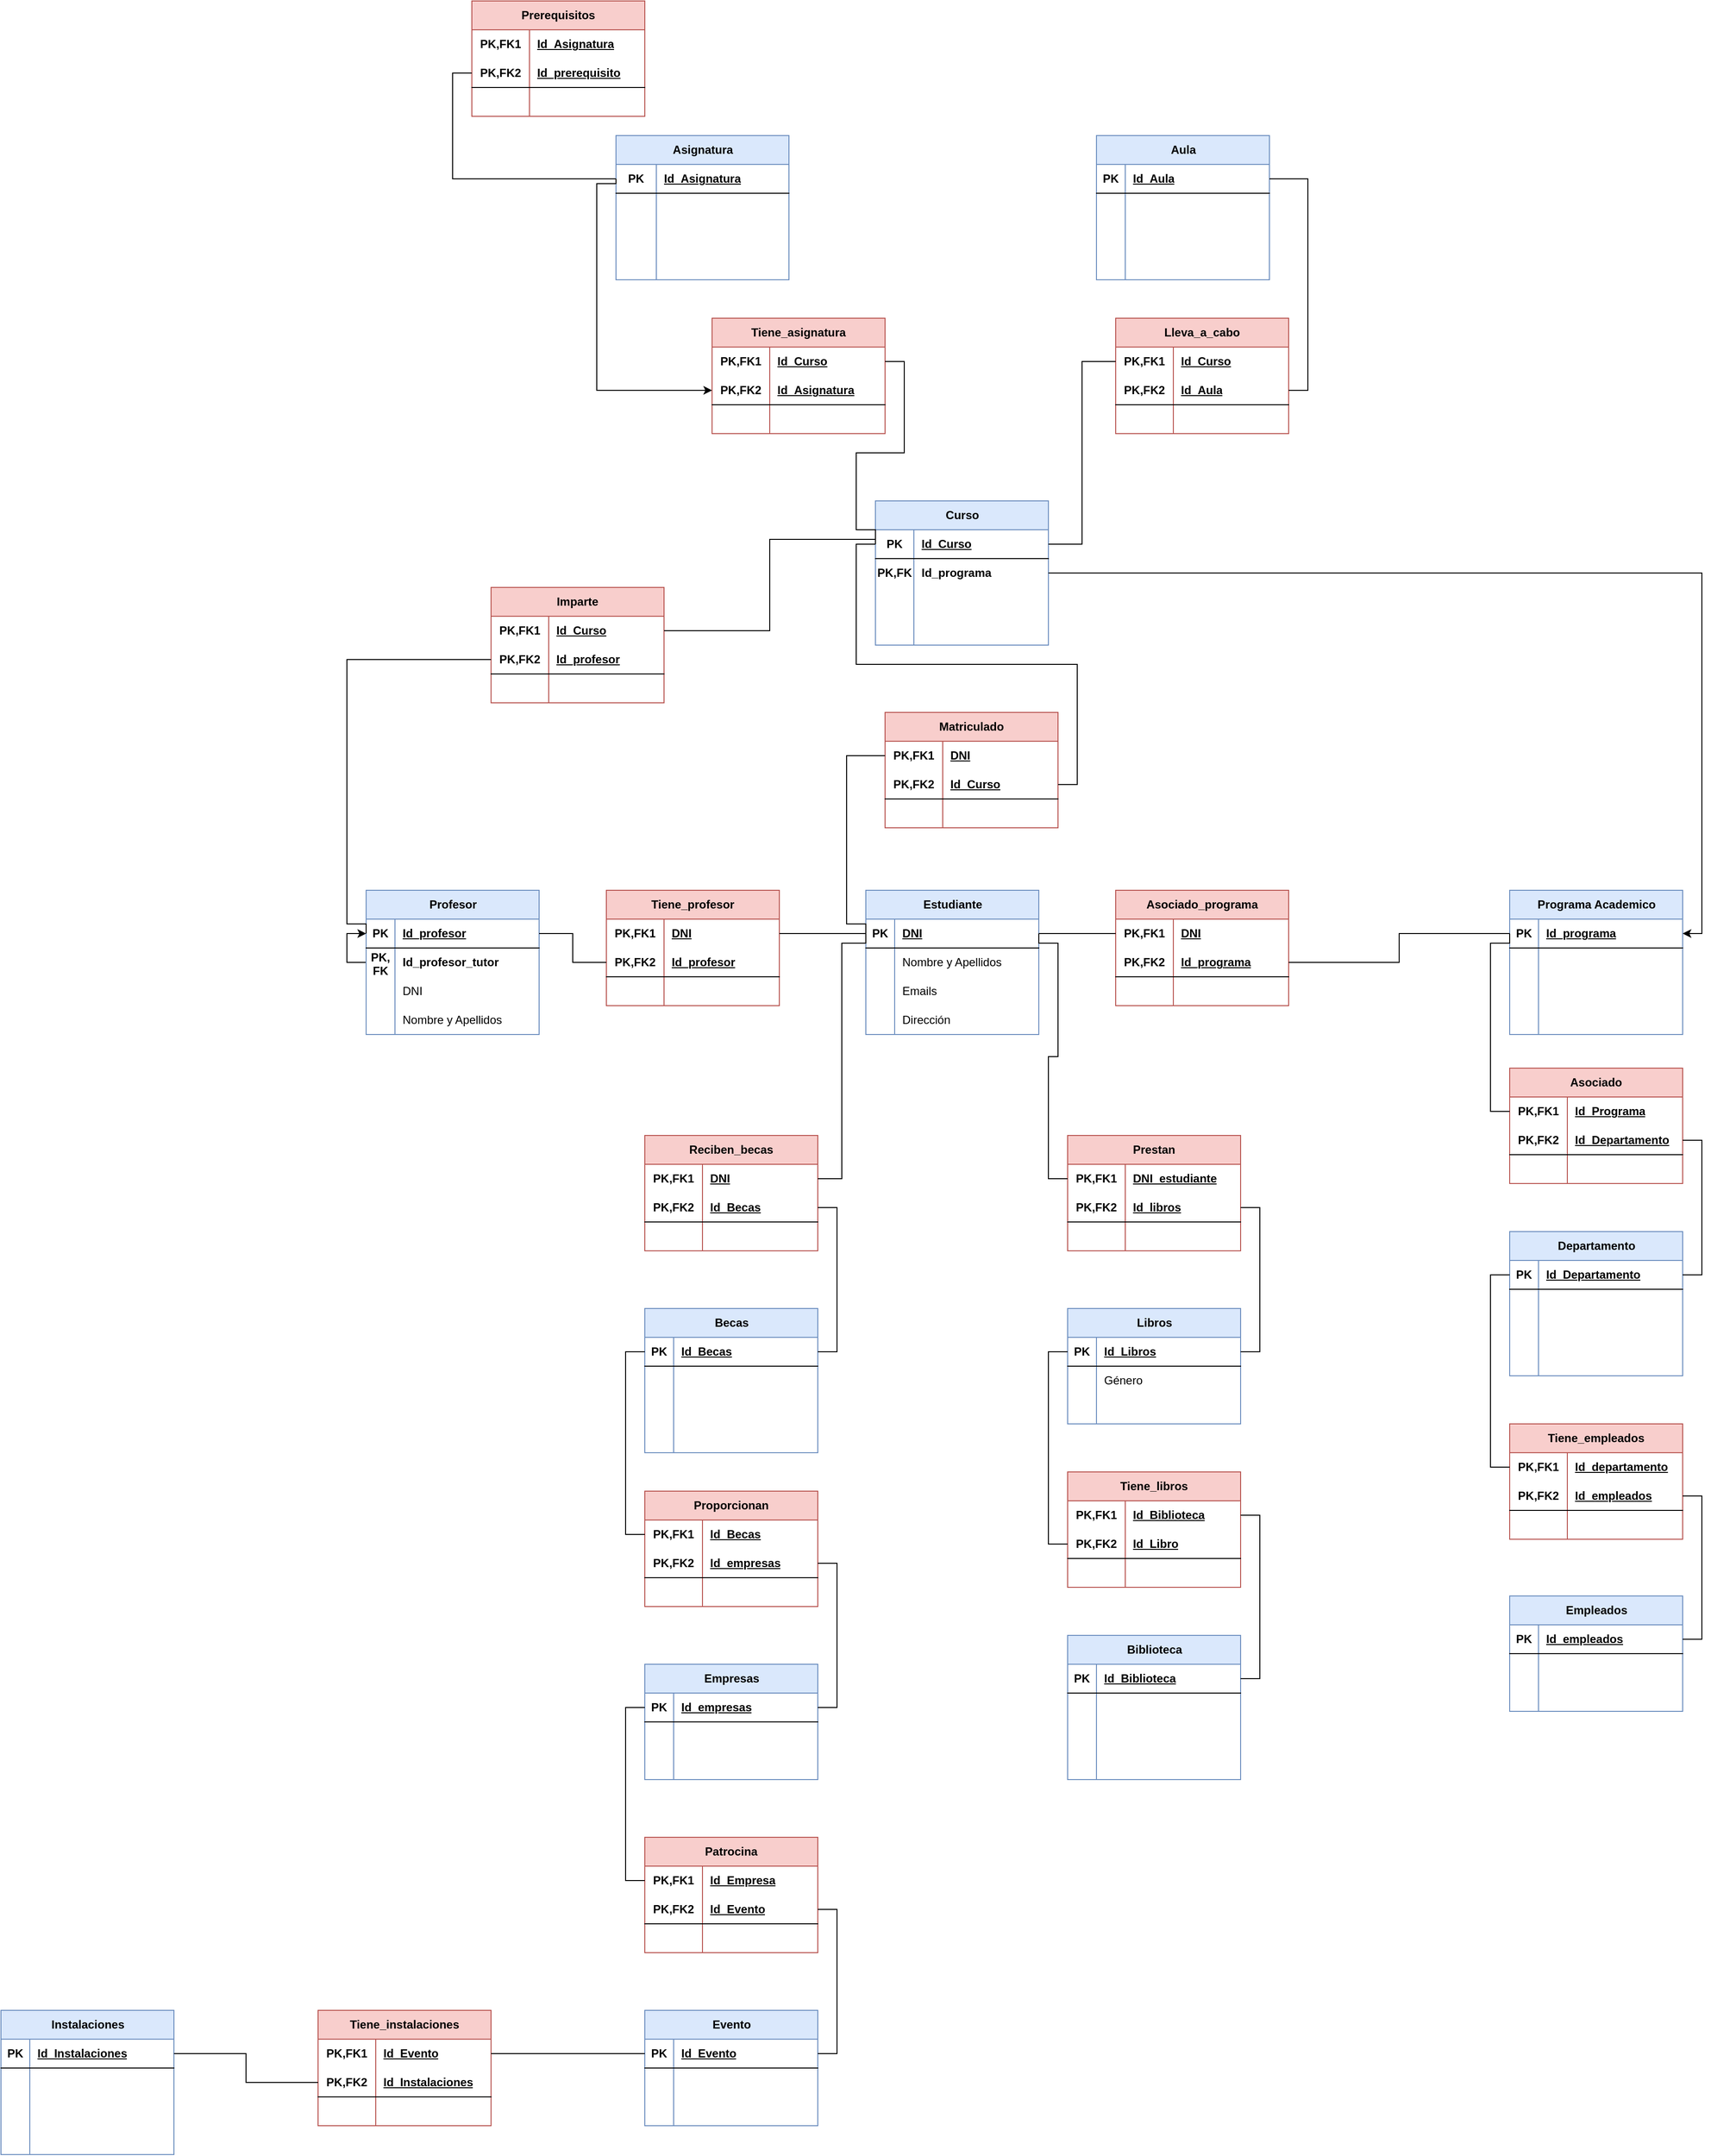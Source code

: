 <mxfile version="22.1.11" type="github">
  <diagram name="Página-1" id="BFAwv5FdK9oRoTwVdUHi">
    <mxGraphModel dx="3088" dy="1929" grid="1" gridSize="10" guides="1" tooltips="1" connect="1" arrows="1" fold="1" page="1" pageScale="1" pageWidth="827" pageHeight="1169" math="0" shadow="0">
      <root>
        <mxCell id="0" />
        <mxCell id="1" parent="0" />
        <mxCell id="N2F6OircOGuoiZkXhx9U-1" value="Estudiante" style="shape=table;startSize=30;container=1;collapsible=1;childLayout=tableLayout;fixedRows=1;rowLines=0;fontStyle=1;align=center;resizeLast=1;html=1;fillColor=#dae8fc;strokeColor=#6c8ebf;" vertex="1" parent="1">
          <mxGeometry x="-140" y="435" width="180" height="150" as="geometry" />
        </mxCell>
        <mxCell id="N2F6OircOGuoiZkXhx9U-2" value="" style="shape=tableRow;horizontal=0;startSize=0;swimlaneHead=0;swimlaneBody=0;fillColor=none;collapsible=0;dropTarget=0;points=[[0,0.5],[1,0.5]];portConstraint=eastwest;top=0;left=0;right=0;bottom=1;" vertex="1" parent="N2F6OircOGuoiZkXhx9U-1">
          <mxGeometry y="30" width="180" height="30" as="geometry" />
        </mxCell>
        <mxCell id="N2F6OircOGuoiZkXhx9U-3" value="PK" style="shape=partialRectangle;connectable=0;fillColor=none;top=0;left=0;bottom=0;right=0;fontStyle=1;overflow=hidden;whiteSpace=wrap;html=1;" vertex="1" parent="N2F6OircOGuoiZkXhx9U-2">
          <mxGeometry width="30" height="30" as="geometry">
            <mxRectangle width="30" height="30" as="alternateBounds" />
          </mxGeometry>
        </mxCell>
        <mxCell id="N2F6OircOGuoiZkXhx9U-4" value="DNI" style="shape=partialRectangle;connectable=0;fillColor=none;top=0;left=0;bottom=0;right=0;align=left;spacingLeft=6;fontStyle=5;overflow=hidden;whiteSpace=wrap;html=1;" vertex="1" parent="N2F6OircOGuoiZkXhx9U-2">
          <mxGeometry x="30" width="150" height="30" as="geometry">
            <mxRectangle width="150" height="30" as="alternateBounds" />
          </mxGeometry>
        </mxCell>
        <mxCell id="N2F6OircOGuoiZkXhx9U-5" value="" style="shape=tableRow;horizontal=0;startSize=0;swimlaneHead=0;swimlaneBody=0;fillColor=none;collapsible=0;dropTarget=0;points=[[0,0.5],[1,0.5]];portConstraint=eastwest;top=0;left=0;right=0;bottom=0;" vertex="1" parent="N2F6OircOGuoiZkXhx9U-1">
          <mxGeometry y="60" width="180" height="30" as="geometry" />
        </mxCell>
        <mxCell id="N2F6OircOGuoiZkXhx9U-6" value="" style="shape=partialRectangle;connectable=0;fillColor=none;top=0;left=0;bottom=0;right=0;editable=1;overflow=hidden;whiteSpace=wrap;html=1;" vertex="1" parent="N2F6OircOGuoiZkXhx9U-5">
          <mxGeometry width="30" height="30" as="geometry">
            <mxRectangle width="30" height="30" as="alternateBounds" />
          </mxGeometry>
        </mxCell>
        <mxCell id="N2F6OircOGuoiZkXhx9U-7" value="Nombre y Apellidos" style="shape=partialRectangle;connectable=0;fillColor=none;top=0;left=0;bottom=0;right=0;align=left;spacingLeft=6;overflow=hidden;whiteSpace=wrap;html=1;" vertex="1" parent="N2F6OircOGuoiZkXhx9U-5">
          <mxGeometry x="30" width="150" height="30" as="geometry">
            <mxRectangle width="150" height="30" as="alternateBounds" />
          </mxGeometry>
        </mxCell>
        <mxCell id="N2F6OircOGuoiZkXhx9U-8" value="" style="shape=tableRow;horizontal=0;startSize=0;swimlaneHead=0;swimlaneBody=0;fillColor=none;collapsible=0;dropTarget=0;points=[[0,0.5],[1,0.5]];portConstraint=eastwest;top=0;left=0;right=0;bottom=0;" vertex="1" parent="N2F6OircOGuoiZkXhx9U-1">
          <mxGeometry y="90" width="180" height="30" as="geometry" />
        </mxCell>
        <mxCell id="N2F6OircOGuoiZkXhx9U-9" value="" style="shape=partialRectangle;connectable=0;fillColor=none;top=0;left=0;bottom=0;right=0;editable=1;overflow=hidden;whiteSpace=wrap;html=1;" vertex="1" parent="N2F6OircOGuoiZkXhx9U-8">
          <mxGeometry width="30" height="30" as="geometry">
            <mxRectangle width="30" height="30" as="alternateBounds" />
          </mxGeometry>
        </mxCell>
        <mxCell id="N2F6OircOGuoiZkXhx9U-10" value="Emails" style="shape=partialRectangle;connectable=0;fillColor=none;top=0;left=0;bottom=0;right=0;align=left;spacingLeft=6;overflow=hidden;whiteSpace=wrap;html=1;" vertex="1" parent="N2F6OircOGuoiZkXhx9U-8">
          <mxGeometry x="30" width="150" height="30" as="geometry">
            <mxRectangle width="150" height="30" as="alternateBounds" />
          </mxGeometry>
        </mxCell>
        <mxCell id="N2F6OircOGuoiZkXhx9U-11" value="" style="shape=tableRow;horizontal=0;startSize=0;swimlaneHead=0;swimlaneBody=0;fillColor=none;collapsible=0;dropTarget=0;points=[[0,0.5],[1,0.5]];portConstraint=eastwest;top=0;left=0;right=0;bottom=0;" vertex="1" parent="N2F6OircOGuoiZkXhx9U-1">
          <mxGeometry y="120" width="180" height="30" as="geometry" />
        </mxCell>
        <mxCell id="N2F6OircOGuoiZkXhx9U-12" value="" style="shape=partialRectangle;connectable=0;fillColor=none;top=0;left=0;bottom=0;right=0;editable=1;overflow=hidden;whiteSpace=wrap;html=1;" vertex="1" parent="N2F6OircOGuoiZkXhx9U-11">
          <mxGeometry width="30" height="30" as="geometry">
            <mxRectangle width="30" height="30" as="alternateBounds" />
          </mxGeometry>
        </mxCell>
        <mxCell id="N2F6OircOGuoiZkXhx9U-13" value="Dirección" style="shape=partialRectangle;connectable=0;fillColor=none;top=0;left=0;bottom=0;right=0;align=left;spacingLeft=6;overflow=hidden;whiteSpace=wrap;html=1;" vertex="1" parent="N2F6OircOGuoiZkXhx9U-11">
          <mxGeometry x="30" width="150" height="30" as="geometry">
            <mxRectangle width="150" height="30" as="alternateBounds" />
          </mxGeometry>
        </mxCell>
        <mxCell id="N2F6OircOGuoiZkXhx9U-41" style="edgeStyle=orthogonalEdgeStyle;rounded=0;orthogonalLoop=1;jettySize=auto;html=1;exitX=0;exitY=0.5;exitDx=0;exitDy=0;" edge="1" parent="1" source="N2F6OircOGuoiZkXhx9U-18" target="N2F6OircOGuoiZkXhx9U-15">
          <mxGeometry relative="1" as="geometry" />
        </mxCell>
        <mxCell id="N2F6OircOGuoiZkXhx9U-14" value="Profesor" style="shape=table;startSize=30;container=1;collapsible=1;childLayout=tableLayout;fixedRows=1;rowLines=0;fontStyle=1;align=center;resizeLast=1;html=1;fillColor=#dae8fc;strokeColor=#6c8ebf;" vertex="1" parent="1">
          <mxGeometry x="-660" y="435" width="180" height="150" as="geometry" />
        </mxCell>
        <mxCell id="N2F6OircOGuoiZkXhx9U-15" value="" style="shape=tableRow;horizontal=0;startSize=0;swimlaneHead=0;swimlaneBody=0;fillColor=none;collapsible=0;dropTarget=0;points=[[0,0.5],[1,0.5]];portConstraint=eastwest;top=0;left=0;right=0;bottom=1;" vertex="1" parent="N2F6OircOGuoiZkXhx9U-14">
          <mxGeometry y="30" width="180" height="30" as="geometry" />
        </mxCell>
        <mxCell id="N2F6OircOGuoiZkXhx9U-16" value="PK" style="shape=partialRectangle;connectable=0;fillColor=none;top=0;left=0;bottom=0;right=0;fontStyle=1;overflow=hidden;whiteSpace=wrap;html=1;" vertex="1" parent="N2F6OircOGuoiZkXhx9U-15">
          <mxGeometry width="30" height="30" as="geometry">
            <mxRectangle width="30" height="30" as="alternateBounds" />
          </mxGeometry>
        </mxCell>
        <mxCell id="N2F6OircOGuoiZkXhx9U-17" value="Id_profesor" style="shape=partialRectangle;connectable=0;fillColor=none;top=0;left=0;bottom=0;right=0;align=left;spacingLeft=6;fontStyle=5;overflow=hidden;whiteSpace=wrap;html=1;" vertex="1" parent="N2F6OircOGuoiZkXhx9U-15">
          <mxGeometry x="30" width="150" height="30" as="geometry">
            <mxRectangle width="150" height="30" as="alternateBounds" />
          </mxGeometry>
        </mxCell>
        <mxCell id="N2F6OircOGuoiZkXhx9U-18" value="" style="shape=tableRow;horizontal=0;startSize=0;swimlaneHead=0;swimlaneBody=0;fillColor=none;collapsible=0;dropTarget=0;points=[[0,0.5],[1,0.5]];portConstraint=eastwest;top=0;left=0;right=0;bottom=0;" vertex="1" parent="N2F6OircOGuoiZkXhx9U-14">
          <mxGeometry y="60" width="180" height="30" as="geometry" />
        </mxCell>
        <mxCell id="N2F6OircOGuoiZkXhx9U-19" value="&lt;b&gt;PK, FK&lt;/b&gt;" style="shape=partialRectangle;connectable=0;fillColor=none;top=0;left=0;bottom=0;right=0;editable=1;overflow=hidden;whiteSpace=wrap;html=1;" vertex="1" parent="N2F6OircOGuoiZkXhx9U-18">
          <mxGeometry width="30" height="30" as="geometry">
            <mxRectangle width="30" height="30" as="alternateBounds" />
          </mxGeometry>
        </mxCell>
        <mxCell id="N2F6OircOGuoiZkXhx9U-20" value="&lt;b&gt;Id_profesor_tutor&lt;/b&gt;" style="shape=partialRectangle;connectable=0;fillColor=none;top=0;left=0;bottom=0;right=0;align=left;spacingLeft=6;overflow=hidden;whiteSpace=wrap;html=1;" vertex="1" parent="N2F6OircOGuoiZkXhx9U-18">
          <mxGeometry x="30" width="150" height="30" as="geometry">
            <mxRectangle width="150" height="30" as="alternateBounds" />
          </mxGeometry>
        </mxCell>
        <mxCell id="N2F6OircOGuoiZkXhx9U-21" value="" style="shape=tableRow;horizontal=0;startSize=0;swimlaneHead=0;swimlaneBody=0;fillColor=none;collapsible=0;dropTarget=0;points=[[0,0.5],[1,0.5]];portConstraint=eastwest;top=0;left=0;right=0;bottom=0;" vertex="1" parent="N2F6OircOGuoiZkXhx9U-14">
          <mxGeometry y="90" width="180" height="30" as="geometry" />
        </mxCell>
        <mxCell id="N2F6OircOGuoiZkXhx9U-22" value="" style="shape=partialRectangle;connectable=0;fillColor=none;top=0;left=0;bottom=0;right=0;editable=1;overflow=hidden;whiteSpace=wrap;html=1;" vertex="1" parent="N2F6OircOGuoiZkXhx9U-21">
          <mxGeometry width="30" height="30" as="geometry">
            <mxRectangle width="30" height="30" as="alternateBounds" />
          </mxGeometry>
        </mxCell>
        <mxCell id="N2F6OircOGuoiZkXhx9U-23" value="DNI" style="shape=partialRectangle;connectable=0;fillColor=none;top=0;left=0;bottom=0;right=0;align=left;spacingLeft=6;overflow=hidden;whiteSpace=wrap;html=1;" vertex="1" parent="N2F6OircOGuoiZkXhx9U-21">
          <mxGeometry x="30" width="150" height="30" as="geometry">
            <mxRectangle width="150" height="30" as="alternateBounds" />
          </mxGeometry>
        </mxCell>
        <mxCell id="N2F6OircOGuoiZkXhx9U-24" value="" style="shape=tableRow;horizontal=0;startSize=0;swimlaneHead=0;swimlaneBody=0;fillColor=none;collapsible=0;dropTarget=0;points=[[0,0.5],[1,0.5]];portConstraint=eastwest;top=0;left=0;right=0;bottom=0;" vertex="1" parent="N2F6OircOGuoiZkXhx9U-14">
          <mxGeometry y="120" width="180" height="30" as="geometry" />
        </mxCell>
        <mxCell id="N2F6OircOGuoiZkXhx9U-25" value="" style="shape=partialRectangle;connectable=0;fillColor=none;top=0;left=0;bottom=0;right=0;editable=1;overflow=hidden;whiteSpace=wrap;html=1;" vertex="1" parent="N2F6OircOGuoiZkXhx9U-24">
          <mxGeometry width="30" height="30" as="geometry">
            <mxRectangle width="30" height="30" as="alternateBounds" />
          </mxGeometry>
        </mxCell>
        <mxCell id="N2F6OircOGuoiZkXhx9U-26" value="Nombre y Apellidos" style="shape=partialRectangle;connectable=0;fillColor=none;top=0;left=0;bottom=0;right=0;align=left;spacingLeft=6;overflow=hidden;whiteSpace=wrap;html=1;" vertex="1" parent="N2F6OircOGuoiZkXhx9U-24">
          <mxGeometry x="30" width="150" height="30" as="geometry">
            <mxRectangle width="150" height="30" as="alternateBounds" />
          </mxGeometry>
        </mxCell>
        <mxCell id="N2F6OircOGuoiZkXhx9U-28" value="Tiene_profesor" style="shape=table;startSize=30;container=1;collapsible=1;childLayout=tableLayout;fixedRows=1;rowLines=0;fontStyle=1;align=center;resizeLast=1;html=1;whiteSpace=wrap;fillColor=#f8cecc;strokeColor=#b85450;" vertex="1" parent="1">
          <mxGeometry x="-410" y="435" width="180" height="120" as="geometry" />
        </mxCell>
        <mxCell id="N2F6OircOGuoiZkXhx9U-29" value="" style="shape=tableRow;horizontal=0;startSize=0;swimlaneHead=0;swimlaneBody=0;fillColor=none;collapsible=0;dropTarget=0;points=[[0,0.5],[1,0.5]];portConstraint=eastwest;top=0;left=0;right=0;bottom=0;html=1;" vertex="1" parent="N2F6OircOGuoiZkXhx9U-28">
          <mxGeometry y="30" width="180" height="30" as="geometry" />
        </mxCell>
        <mxCell id="N2F6OircOGuoiZkXhx9U-30" value="PK,FK1" style="shape=partialRectangle;connectable=0;fillColor=none;top=0;left=0;bottom=0;right=0;fontStyle=1;overflow=hidden;html=1;whiteSpace=wrap;" vertex="1" parent="N2F6OircOGuoiZkXhx9U-29">
          <mxGeometry width="60" height="30" as="geometry">
            <mxRectangle width="60" height="30" as="alternateBounds" />
          </mxGeometry>
        </mxCell>
        <mxCell id="N2F6OircOGuoiZkXhx9U-31" value="DNI" style="shape=partialRectangle;connectable=0;fillColor=none;top=0;left=0;bottom=0;right=0;align=left;spacingLeft=6;fontStyle=5;overflow=hidden;html=1;whiteSpace=wrap;" vertex="1" parent="N2F6OircOGuoiZkXhx9U-29">
          <mxGeometry x="60" width="120" height="30" as="geometry">
            <mxRectangle width="120" height="30" as="alternateBounds" />
          </mxGeometry>
        </mxCell>
        <mxCell id="N2F6OircOGuoiZkXhx9U-32" value="" style="shape=tableRow;horizontal=0;startSize=0;swimlaneHead=0;swimlaneBody=0;fillColor=none;collapsible=0;dropTarget=0;points=[[0,0.5],[1,0.5]];portConstraint=eastwest;top=0;left=0;right=0;bottom=1;html=1;" vertex="1" parent="N2F6OircOGuoiZkXhx9U-28">
          <mxGeometry y="60" width="180" height="30" as="geometry" />
        </mxCell>
        <mxCell id="N2F6OircOGuoiZkXhx9U-33" value="PK,FK2" style="shape=partialRectangle;connectable=0;fillColor=none;top=0;left=0;bottom=0;right=0;fontStyle=1;overflow=hidden;html=1;whiteSpace=wrap;" vertex="1" parent="N2F6OircOGuoiZkXhx9U-32">
          <mxGeometry width="60" height="30" as="geometry">
            <mxRectangle width="60" height="30" as="alternateBounds" />
          </mxGeometry>
        </mxCell>
        <mxCell id="N2F6OircOGuoiZkXhx9U-34" value="Id_profesor" style="shape=partialRectangle;connectable=0;fillColor=none;top=0;left=0;bottom=0;right=0;align=left;spacingLeft=6;fontStyle=5;overflow=hidden;html=1;whiteSpace=wrap;" vertex="1" parent="N2F6OircOGuoiZkXhx9U-32">
          <mxGeometry x="60" width="120" height="30" as="geometry">
            <mxRectangle width="120" height="30" as="alternateBounds" />
          </mxGeometry>
        </mxCell>
        <mxCell id="N2F6OircOGuoiZkXhx9U-35" value="" style="shape=tableRow;horizontal=0;startSize=0;swimlaneHead=0;swimlaneBody=0;fillColor=none;collapsible=0;dropTarget=0;points=[[0,0.5],[1,0.5]];portConstraint=eastwest;top=0;left=0;right=0;bottom=0;html=1;" vertex="1" parent="N2F6OircOGuoiZkXhx9U-28">
          <mxGeometry y="90" width="180" height="30" as="geometry" />
        </mxCell>
        <mxCell id="N2F6OircOGuoiZkXhx9U-36" value="" style="shape=partialRectangle;connectable=0;fillColor=none;top=0;left=0;bottom=0;right=0;editable=1;overflow=hidden;html=1;whiteSpace=wrap;" vertex="1" parent="N2F6OircOGuoiZkXhx9U-35">
          <mxGeometry width="60" height="30" as="geometry">
            <mxRectangle width="60" height="30" as="alternateBounds" />
          </mxGeometry>
        </mxCell>
        <mxCell id="N2F6OircOGuoiZkXhx9U-37" value="" style="shape=partialRectangle;connectable=0;fillColor=none;top=0;left=0;bottom=0;right=0;align=left;spacingLeft=6;overflow=hidden;html=1;whiteSpace=wrap;" vertex="1" parent="N2F6OircOGuoiZkXhx9U-35">
          <mxGeometry x="60" width="120" height="30" as="geometry">
            <mxRectangle width="120" height="30" as="alternateBounds" />
          </mxGeometry>
        </mxCell>
        <mxCell id="N2F6OircOGuoiZkXhx9U-39" style="edgeStyle=orthogonalEdgeStyle;rounded=0;orthogonalLoop=1;jettySize=auto;html=1;exitX=0;exitY=0.5;exitDx=0;exitDy=0;entryX=1;entryY=0.5;entryDx=0;entryDy=0;endArrow=none;endFill=0;" edge="1" parent="1" source="N2F6OircOGuoiZkXhx9U-2" target="N2F6OircOGuoiZkXhx9U-29">
          <mxGeometry relative="1" as="geometry" />
        </mxCell>
        <mxCell id="N2F6OircOGuoiZkXhx9U-40" style="edgeStyle=orthogonalEdgeStyle;rounded=0;orthogonalLoop=1;jettySize=auto;html=1;exitX=1;exitY=0.5;exitDx=0;exitDy=0;entryX=0;entryY=0.5;entryDx=0;entryDy=0;endArrow=none;endFill=0;" edge="1" parent="1" source="N2F6OircOGuoiZkXhx9U-15" target="N2F6OircOGuoiZkXhx9U-32">
          <mxGeometry relative="1" as="geometry" />
        </mxCell>
        <mxCell id="N2F6OircOGuoiZkXhx9U-42" value="Programa Academico" style="shape=table;startSize=30;container=1;collapsible=1;childLayout=tableLayout;fixedRows=1;rowLines=0;fontStyle=1;align=center;resizeLast=1;html=1;fillColor=#dae8fc;strokeColor=#6c8ebf;" vertex="1" parent="1">
          <mxGeometry x="530" y="435" width="180" height="150" as="geometry" />
        </mxCell>
        <mxCell id="N2F6OircOGuoiZkXhx9U-43" value="" style="shape=tableRow;horizontal=0;startSize=0;swimlaneHead=0;swimlaneBody=0;fillColor=none;collapsible=0;dropTarget=0;points=[[0,0.5],[1,0.5]];portConstraint=eastwest;top=0;left=0;right=0;bottom=1;" vertex="1" parent="N2F6OircOGuoiZkXhx9U-42">
          <mxGeometry y="30" width="180" height="30" as="geometry" />
        </mxCell>
        <mxCell id="N2F6OircOGuoiZkXhx9U-44" value="PK" style="shape=partialRectangle;connectable=0;fillColor=none;top=0;left=0;bottom=0;right=0;fontStyle=1;overflow=hidden;whiteSpace=wrap;html=1;" vertex="1" parent="N2F6OircOGuoiZkXhx9U-43">
          <mxGeometry width="30" height="30" as="geometry">
            <mxRectangle width="30" height="30" as="alternateBounds" />
          </mxGeometry>
        </mxCell>
        <mxCell id="N2F6OircOGuoiZkXhx9U-45" value="Id_programa" style="shape=partialRectangle;connectable=0;fillColor=none;top=0;left=0;bottom=0;right=0;align=left;spacingLeft=6;fontStyle=5;overflow=hidden;whiteSpace=wrap;html=1;" vertex="1" parent="N2F6OircOGuoiZkXhx9U-43">
          <mxGeometry x="30" width="150" height="30" as="geometry">
            <mxRectangle width="150" height="30" as="alternateBounds" />
          </mxGeometry>
        </mxCell>
        <mxCell id="N2F6OircOGuoiZkXhx9U-46" value="" style="shape=tableRow;horizontal=0;startSize=0;swimlaneHead=0;swimlaneBody=0;fillColor=none;collapsible=0;dropTarget=0;points=[[0,0.5],[1,0.5]];portConstraint=eastwest;top=0;left=0;right=0;bottom=0;" vertex="1" parent="N2F6OircOGuoiZkXhx9U-42">
          <mxGeometry y="60" width="180" height="30" as="geometry" />
        </mxCell>
        <mxCell id="N2F6OircOGuoiZkXhx9U-47" value="" style="shape=partialRectangle;connectable=0;fillColor=none;top=0;left=0;bottom=0;right=0;editable=1;overflow=hidden;whiteSpace=wrap;html=1;" vertex="1" parent="N2F6OircOGuoiZkXhx9U-46">
          <mxGeometry width="30" height="30" as="geometry">
            <mxRectangle width="30" height="30" as="alternateBounds" />
          </mxGeometry>
        </mxCell>
        <mxCell id="N2F6OircOGuoiZkXhx9U-48" value="" style="shape=partialRectangle;connectable=0;fillColor=none;top=0;left=0;bottom=0;right=0;align=left;spacingLeft=6;overflow=hidden;whiteSpace=wrap;html=1;" vertex="1" parent="N2F6OircOGuoiZkXhx9U-46">
          <mxGeometry x="30" width="150" height="30" as="geometry">
            <mxRectangle width="150" height="30" as="alternateBounds" />
          </mxGeometry>
        </mxCell>
        <mxCell id="N2F6OircOGuoiZkXhx9U-49" value="" style="shape=tableRow;horizontal=0;startSize=0;swimlaneHead=0;swimlaneBody=0;fillColor=none;collapsible=0;dropTarget=0;points=[[0,0.5],[1,0.5]];portConstraint=eastwest;top=0;left=0;right=0;bottom=0;" vertex="1" parent="N2F6OircOGuoiZkXhx9U-42">
          <mxGeometry y="90" width="180" height="30" as="geometry" />
        </mxCell>
        <mxCell id="N2F6OircOGuoiZkXhx9U-50" value="" style="shape=partialRectangle;connectable=0;fillColor=none;top=0;left=0;bottom=0;right=0;editable=1;overflow=hidden;whiteSpace=wrap;html=1;" vertex="1" parent="N2F6OircOGuoiZkXhx9U-49">
          <mxGeometry width="30" height="30" as="geometry">
            <mxRectangle width="30" height="30" as="alternateBounds" />
          </mxGeometry>
        </mxCell>
        <mxCell id="N2F6OircOGuoiZkXhx9U-51" value="" style="shape=partialRectangle;connectable=0;fillColor=none;top=0;left=0;bottom=0;right=0;align=left;spacingLeft=6;overflow=hidden;whiteSpace=wrap;html=1;" vertex="1" parent="N2F6OircOGuoiZkXhx9U-49">
          <mxGeometry x="30" width="150" height="30" as="geometry">
            <mxRectangle width="150" height="30" as="alternateBounds" />
          </mxGeometry>
        </mxCell>
        <mxCell id="N2F6OircOGuoiZkXhx9U-52" value="" style="shape=tableRow;horizontal=0;startSize=0;swimlaneHead=0;swimlaneBody=0;fillColor=none;collapsible=0;dropTarget=0;points=[[0,0.5],[1,0.5]];portConstraint=eastwest;top=0;left=0;right=0;bottom=0;" vertex="1" parent="N2F6OircOGuoiZkXhx9U-42">
          <mxGeometry y="120" width="180" height="30" as="geometry" />
        </mxCell>
        <mxCell id="N2F6OircOGuoiZkXhx9U-53" value="" style="shape=partialRectangle;connectable=0;fillColor=none;top=0;left=0;bottom=0;right=0;editable=1;overflow=hidden;whiteSpace=wrap;html=1;" vertex="1" parent="N2F6OircOGuoiZkXhx9U-52">
          <mxGeometry width="30" height="30" as="geometry">
            <mxRectangle width="30" height="30" as="alternateBounds" />
          </mxGeometry>
        </mxCell>
        <mxCell id="N2F6OircOGuoiZkXhx9U-54" value="" style="shape=partialRectangle;connectable=0;fillColor=none;top=0;left=0;bottom=0;right=0;align=left;spacingLeft=6;overflow=hidden;whiteSpace=wrap;html=1;" vertex="1" parent="N2F6OircOGuoiZkXhx9U-52">
          <mxGeometry x="30" width="150" height="30" as="geometry">
            <mxRectangle width="150" height="30" as="alternateBounds" />
          </mxGeometry>
        </mxCell>
        <mxCell id="N2F6OircOGuoiZkXhx9U-55" value="Asociado_programa" style="shape=table;startSize=30;container=1;collapsible=1;childLayout=tableLayout;fixedRows=1;rowLines=0;fontStyle=1;align=center;resizeLast=1;html=1;whiteSpace=wrap;fillColor=#f8cecc;strokeColor=#b85450;" vertex="1" parent="1">
          <mxGeometry x="120" y="435" width="180" height="120" as="geometry" />
        </mxCell>
        <mxCell id="N2F6OircOGuoiZkXhx9U-56" value="" style="shape=tableRow;horizontal=0;startSize=0;swimlaneHead=0;swimlaneBody=0;fillColor=none;collapsible=0;dropTarget=0;points=[[0,0.5],[1,0.5]];portConstraint=eastwest;top=0;left=0;right=0;bottom=0;html=1;" vertex="1" parent="N2F6OircOGuoiZkXhx9U-55">
          <mxGeometry y="30" width="180" height="30" as="geometry" />
        </mxCell>
        <mxCell id="N2F6OircOGuoiZkXhx9U-57" value="PK,FK1" style="shape=partialRectangle;connectable=0;fillColor=none;top=0;left=0;bottom=0;right=0;fontStyle=1;overflow=hidden;html=1;whiteSpace=wrap;" vertex="1" parent="N2F6OircOGuoiZkXhx9U-56">
          <mxGeometry width="60" height="30" as="geometry">
            <mxRectangle width="60" height="30" as="alternateBounds" />
          </mxGeometry>
        </mxCell>
        <mxCell id="N2F6OircOGuoiZkXhx9U-58" value="DNI" style="shape=partialRectangle;connectable=0;fillColor=none;top=0;left=0;bottom=0;right=0;align=left;spacingLeft=6;fontStyle=5;overflow=hidden;html=1;whiteSpace=wrap;" vertex="1" parent="N2F6OircOGuoiZkXhx9U-56">
          <mxGeometry x="60" width="120" height="30" as="geometry">
            <mxRectangle width="120" height="30" as="alternateBounds" />
          </mxGeometry>
        </mxCell>
        <mxCell id="N2F6OircOGuoiZkXhx9U-59" value="" style="shape=tableRow;horizontal=0;startSize=0;swimlaneHead=0;swimlaneBody=0;fillColor=none;collapsible=0;dropTarget=0;points=[[0,0.5],[1,0.5]];portConstraint=eastwest;top=0;left=0;right=0;bottom=1;html=1;" vertex="1" parent="N2F6OircOGuoiZkXhx9U-55">
          <mxGeometry y="60" width="180" height="30" as="geometry" />
        </mxCell>
        <mxCell id="N2F6OircOGuoiZkXhx9U-60" value="PK,FK2" style="shape=partialRectangle;connectable=0;fillColor=none;top=0;left=0;bottom=0;right=0;fontStyle=1;overflow=hidden;html=1;whiteSpace=wrap;" vertex="1" parent="N2F6OircOGuoiZkXhx9U-59">
          <mxGeometry width="60" height="30" as="geometry">
            <mxRectangle width="60" height="30" as="alternateBounds" />
          </mxGeometry>
        </mxCell>
        <mxCell id="N2F6OircOGuoiZkXhx9U-61" value="Id_programa" style="shape=partialRectangle;connectable=0;fillColor=none;top=0;left=0;bottom=0;right=0;align=left;spacingLeft=6;fontStyle=5;overflow=hidden;html=1;whiteSpace=wrap;" vertex="1" parent="N2F6OircOGuoiZkXhx9U-59">
          <mxGeometry x="60" width="120" height="30" as="geometry">
            <mxRectangle width="120" height="30" as="alternateBounds" />
          </mxGeometry>
        </mxCell>
        <mxCell id="N2F6OircOGuoiZkXhx9U-62" value="" style="shape=tableRow;horizontal=0;startSize=0;swimlaneHead=0;swimlaneBody=0;fillColor=none;collapsible=0;dropTarget=0;points=[[0,0.5],[1,0.5]];portConstraint=eastwest;top=0;left=0;right=0;bottom=0;html=1;" vertex="1" parent="N2F6OircOGuoiZkXhx9U-55">
          <mxGeometry y="90" width="180" height="30" as="geometry" />
        </mxCell>
        <mxCell id="N2F6OircOGuoiZkXhx9U-63" value="" style="shape=partialRectangle;connectable=0;fillColor=none;top=0;left=0;bottom=0;right=0;editable=1;overflow=hidden;html=1;whiteSpace=wrap;" vertex="1" parent="N2F6OircOGuoiZkXhx9U-62">
          <mxGeometry width="60" height="30" as="geometry">
            <mxRectangle width="60" height="30" as="alternateBounds" />
          </mxGeometry>
        </mxCell>
        <mxCell id="N2F6OircOGuoiZkXhx9U-64" value="" style="shape=partialRectangle;connectable=0;fillColor=none;top=0;left=0;bottom=0;right=0;align=left;spacingLeft=6;overflow=hidden;html=1;whiteSpace=wrap;" vertex="1" parent="N2F6OircOGuoiZkXhx9U-62">
          <mxGeometry x="60" width="120" height="30" as="geometry">
            <mxRectangle width="120" height="30" as="alternateBounds" />
          </mxGeometry>
        </mxCell>
        <mxCell id="N2F6OircOGuoiZkXhx9U-65" style="edgeStyle=orthogonalEdgeStyle;rounded=0;orthogonalLoop=1;jettySize=auto;html=1;exitX=1;exitY=0.5;exitDx=0;exitDy=0;entryX=0;entryY=0.5;entryDx=0;entryDy=0;endArrow=none;endFill=0;" edge="1" parent="1" source="N2F6OircOGuoiZkXhx9U-59" target="N2F6OircOGuoiZkXhx9U-43">
          <mxGeometry relative="1" as="geometry" />
        </mxCell>
        <mxCell id="N2F6OircOGuoiZkXhx9U-66" style="edgeStyle=orthogonalEdgeStyle;rounded=0;orthogonalLoop=1;jettySize=auto;html=1;exitX=1;exitY=0.5;exitDx=0;exitDy=0;entryX=0;entryY=0.5;entryDx=0;entryDy=0;endArrow=none;endFill=0;" edge="1" parent="1" source="N2F6OircOGuoiZkXhx9U-2" target="N2F6OircOGuoiZkXhx9U-56">
          <mxGeometry relative="1" as="geometry" />
        </mxCell>
        <mxCell id="N2F6OircOGuoiZkXhx9U-67" value="Curso" style="shape=table;startSize=30;container=1;collapsible=1;childLayout=tableLayout;fixedRows=1;rowLines=0;fontStyle=1;align=center;resizeLast=1;html=1;fillColor=#dae8fc;strokeColor=#6c8ebf;" vertex="1" parent="1">
          <mxGeometry x="-130" y="30" width="180" height="150" as="geometry" />
        </mxCell>
        <mxCell id="N2F6OircOGuoiZkXhx9U-68" value="" style="shape=tableRow;horizontal=0;startSize=0;swimlaneHead=0;swimlaneBody=0;fillColor=none;collapsible=0;dropTarget=0;points=[[0,0.5],[1,0.5]];portConstraint=eastwest;top=0;left=0;right=0;bottom=1;" vertex="1" parent="N2F6OircOGuoiZkXhx9U-67">
          <mxGeometry y="30" width="180" height="30" as="geometry" />
        </mxCell>
        <mxCell id="N2F6OircOGuoiZkXhx9U-69" value="PK" style="shape=partialRectangle;connectable=0;fillColor=none;top=0;left=0;bottom=0;right=0;fontStyle=1;overflow=hidden;whiteSpace=wrap;html=1;" vertex="1" parent="N2F6OircOGuoiZkXhx9U-68">
          <mxGeometry width="40" height="30" as="geometry">
            <mxRectangle width="40" height="30" as="alternateBounds" />
          </mxGeometry>
        </mxCell>
        <mxCell id="N2F6OircOGuoiZkXhx9U-70" value="Id_Curso" style="shape=partialRectangle;connectable=0;fillColor=none;top=0;left=0;bottom=0;right=0;align=left;spacingLeft=6;fontStyle=5;overflow=hidden;whiteSpace=wrap;html=1;" vertex="1" parent="N2F6OircOGuoiZkXhx9U-68">
          <mxGeometry x="40" width="140" height="30" as="geometry">
            <mxRectangle width="140" height="30" as="alternateBounds" />
          </mxGeometry>
        </mxCell>
        <mxCell id="N2F6OircOGuoiZkXhx9U-71" value="" style="shape=tableRow;horizontal=0;startSize=0;swimlaneHead=0;swimlaneBody=0;fillColor=none;collapsible=0;dropTarget=0;points=[[0,0.5],[1,0.5]];portConstraint=eastwest;top=0;left=0;right=0;bottom=0;" vertex="1" parent="N2F6OircOGuoiZkXhx9U-67">
          <mxGeometry y="60" width="180" height="30" as="geometry" />
        </mxCell>
        <mxCell id="N2F6OircOGuoiZkXhx9U-72" value="&lt;b&gt;PK,FK&lt;/b&gt;" style="shape=partialRectangle;connectable=0;fillColor=none;top=0;left=0;bottom=0;right=0;editable=1;overflow=hidden;whiteSpace=wrap;html=1;" vertex="1" parent="N2F6OircOGuoiZkXhx9U-71">
          <mxGeometry width="40" height="30" as="geometry">
            <mxRectangle width="40" height="30" as="alternateBounds" />
          </mxGeometry>
        </mxCell>
        <mxCell id="N2F6OircOGuoiZkXhx9U-73" value="&lt;b&gt;Id_programa&lt;/b&gt;" style="shape=partialRectangle;connectable=0;fillColor=none;top=0;left=0;bottom=0;right=0;align=left;spacingLeft=6;overflow=hidden;whiteSpace=wrap;html=1;" vertex="1" parent="N2F6OircOGuoiZkXhx9U-71">
          <mxGeometry x="40" width="140" height="30" as="geometry">
            <mxRectangle width="140" height="30" as="alternateBounds" />
          </mxGeometry>
        </mxCell>
        <mxCell id="N2F6OircOGuoiZkXhx9U-74" value="" style="shape=tableRow;horizontal=0;startSize=0;swimlaneHead=0;swimlaneBody=0;fillColor=none;collapsible=0;dropTarget=0;points=[[0,0.5],[1,0.5]];portConstraint=eastwest;top=0;left=0;right=0;bottom=0;" vertex="1" parent="N2F6OircOGuoiZkXhx9U-67">
          <mxGeometry y="90" width="180" height="30" as="geometry" />
        </mxCell>
        <mxCell id="N2F6OircOGuoiZkXhx9U-75" value="" style="shape=partialRectangle;connectable=0;fillColor=none;top=0;left=0;bottom=0;right=0;editable=1;overflow=hidden;whiteSpace=wrap;html=1;" vertex="1" parent="N2F6OircOGuoiZkXhx9U-74">
          <mxGeometry width="40" height="30" as="geometry">
            <mxRectangle width="40" height="30" as="alternateBounds" />
          </mxGeometry>
        </mxCell>
        <mxCell id="N2F6OircOGuoiZkXhx9U-76" value="" style="shape=partialRectangle;connectable=0;fillColor=none;top=0;left=0;bottom=0;right=0;align=left;spacingLeft=6;overflow=hidden;whiteSpace=wrap;html=1;" vertex="1" parent="N2F6OircOGuoiZkXhx9U-74">
          <mxGeometry x="40" width="140" height="30" as="geometry">
            <mxRectangle width="140" height="30" as="alternateBounds" />
          </mxGeometry>
        </mxCell>
        <mxCell id="N2F6OircOGuoiZkXhx9U-77" value="" style="shape=tableRow;horizontal=0;startSize=0;swimlaneHead=0;swimlaneBody=0;fillColor=none;collapsible=0;dropTarget=0;points=[[0,0.5],[1,0.5]];portConstraint=eastwest;top=0;left=0;right=0;bottom=0;" vertex="1" parent="N2F6OircOGuoiZkXhx9U-67">
          <mxGeometry y="120" width="180" height="30" as="geometry" />
        </mxCell>
        <mxCell id="N2F6OircOGuoiZkXhx9U-78" value="" style="shape=partialRectangle;connectable=0;fillColor=none;top=0;left=0;bottom=0;right=0;editable=1;overflow=hidden;whiteSpace=wrap;html=1;" vertex="1" parent="N2F6OircOGuoiZkXhx9U-77">
          <mxGeometry width="40" height="30" as="geometry">
            <mxRectangle width="40" height="30" as="alternateBounds" />
          </mxGeometry>
        </mxCell>
        <mxCell id="N2F6OircOGuoiZkXhx9U-79" value="" style="shape=partialRectangle;connectable=0;fillColor=none;top=0;left=0;bottom=0;right=0;align=left;spacingLeft=6;overflow=hidden;whiteSpace=wrap;html=1;" vertex="1" parent="N2F6OircOGuoiZkXhx9U-77">
          <mxGeometry x="40" width="140" height="30" as="geometry">
            <mxRectangle width="140" height="30" as="alternateBounds" />
          </mxGeometry>
        </mxCell>
        <mxCell id="N2F6OircOGuoiZkXhx9U-80" value="Matriculado" style="shape=table;startSize=30;container=1;collapsible=1;childLayout=tableLayout;fixedRows=1;rowLines=0;fontStyle=1;align=center;resizeLast=1;html=1;whiteSpace=wrap;fillColor=#f8cecc;strokeColor=#b85450;" vertex="1" parent="1">
          <mxGeometry x="-120" y="250" width="180" height="120" as="geometry" />
        </mxCell>
        <mxCell id="N2F6OircOGuoiZkXhx9U-81" value="" style="shape=tableRow;horizontal=0;startSize=0;swimlaneHead=0;swimlaneBody=0;fillColor=none;collapsible=0;dropTarget=0;points=[[0,0.5],[1,0.5]];portConstraint=eastwest;top=0;left=0;right=0;bottom=0;html=1;" vertex="1" parent="N2F6OircOGuoiZkXhx9U-80">
          <mxGeometry y="30" width="180" height="30" as="geometry" />
        </mxCell>
        <mxCell id="N2F6OircOGuoiZkXhx9U-82" value="PK,FK1" style="shape=partialRectangle;connectable=0;fillColor=none;top=0;left=0;bottom=0;right=0;fontStyle=1;overflow=hidden;html=1;whiteSpace=wrap;" vertex="1" parent="N2F6OircOGuoiZkXhx9U-81">
          <mxGeometry width="60" height="30" as="geometry">
            <mxRectangle width="60" height="30" as="alternateBounds" />
          </mxGeometry>
        </mxCell>
        <mxCell id="N2F6OircOGuoiZkXhx9U-83" value="DNI" style="shape=partialRectangle;connectable=0;fillColor=none;top=0;left=0;bottom=0;right=0;align=left;spacingLeft=6;fontStyle=5;overflow=hidden;html=1;whiteSpace=wrap;" vertex="1" parent="N2F6OircOGuoiZkXhx9U-81">
          <mxGeometry x="60" width="120" height="30" as="geometry">
            <mxRectangle width="120" height="30" as="alternateBounds" />
          </mxGeometry>
        </mxCell>
        <mxCell id="N2F6OircOGuoiZkXhx9U-84" value="" style="shape=tableRow;horizontal=0;startSize=0;swimlaneHead=0;swimlaneBody=0;fillColor=none;collapsible=0;dropTarget=0;points=[[0,0.5],[1,0.5]];portConstraint=eastwest;top=0;left=0;right=0;bottom=1;html=1;" vertex="1" parent="N2F6OircOGuoiZkXhx9U-80">
          <mxGeometry y="60" width="180" height="30" as="geometry" />
        </mxCell>
        <mxCell id="N2F6OircOGuoiZkXhx9U-85" value="PK,FK2" style="shape=partialRectangle;connectable=0;fillColor=none;top=0;left=0;bottom=0;right=0;fontStyle=1;overflow=hidden;html=1;whiteSpace=wrap;" vertex="1" parent="N2F6OircOGuoiZkXhx9U-84">
          <mxGeometry width="60" height="30" as="geometry">
            <mxRectangle width="60" height="30" as="alternateBounds" />
          </mxGeometry>
        </mxCell>
        <mxCell id="N2F6OircOGuoiZkXhx9U-86" value="Id_Curso" style="shape=partialRectangle;connectable=0;fillColor=none;top=0;left=0;bottom=0;right=0;align=left;spacingLeft=6;fontStyle=5;overflow=hidden;html=1;whiteSpace=wrap;" vertex="1" parent="N2F6OircOGuoiZkXhx9U-84">
          <mxGeometry x="60" width="120" height="30" as="geometry">
            <mxRectangle width="120" height="30" as="alternateBounds" />
          </mxGeometry>
        </mxCell>
        <mxCell id="N2F6OircOGuoiZkXhx9U-87" value="" style="shape=tableRow;horizontal=0;startSize=0;swimlaneHead=0;swimlaneBody=0;fillColor=none;collapsible=0;dropTarget=0;points=[[0,0.5],[1,0.5]];portConstraint=eastwest;top=0;left=0;right=0;bottom=0;html=1;" vertex="1" parent="N2F6OircOGuoiZkXhx9U-80">
          <mxGeometry y="90" width="180" height="30" as="geometry" />
        </mxCell>
        <mxCell id="N2F6OircOGuoiZkXhx9U-88" value="" style="shape=partialRectangle;connectable=0;fillColor=none;top=0;left=0;bottom=0;right=0;editable=1;overflow=hidden;html=1;whiteSpace=wrap;" vertex="1" parent="N2F6OircOGuoiZkXhx9U-87">
          <mxGeometry width="60" height="30" as="geometry">
            <mxRectangle width="60" height="30" as="alternateBounds" />
          </mxGeometry>
        </mxCell>
        <mxCell id="N2F6OircOGuoiZkXhx9U-89" value="" style="shape=partialRectangle;connectable=0;fillColor=none;top=0;left=0;bottom=0;right=0;align=left;spacingLeft=6;overflow=hidden;html=1;whiteSpace=wrap;" vertex="1" parent="N2F6OircOGuoiZkXhx9U-87">
          <mxGeometry x="60" width="120" height="30" as="geometry">
            <mxRectangle width="120" height="30" as="alternateBounds" />
          </mxGeometry>
        </mxCell>
        <mxCell id="N2F6OircOGuoiZkXhx9U-90" style="edgeStyle=orthogonalEdgeStyle;rounded=0;orthogonalLoop=1;jettySize=auto;html=1;exitX=1;exitY=0.5;exitDx=0;exitDy=0;entryX=0;entryY=0.5;entryDx=0;entryDy=0;endArrow=none;endFill=0;" edge="1" parent="1" source="N2F6OircOGuoiZkXhx9U-84" target="N2F6OircOGuoiZkXhx9U-68">
          <mxGeometry relative="1" as="geometry" />
        </mxCell>
        <mxCell id="N2F6OircOGuoiZkXhx9U-91" style="edgeStyle=orthogonalEdgeStyle;rounded=0;orthogonalLoop=1;jettySize=auto;html=1;exitX=0;exitY=0.5;exitDx=0;exitDy=0;entryX=0;entryY=0.5;entryDx=0;entryDy=0;endArrow=none;endFill=0;" edge="1" parent="1" source="N2F6OircOGuoiZkXhx9U-81" target="N2F6OircOGuoiZkXhx9U-2">
          <mxGeometry relative="1" as="geometry">
            <Array as="points">
              <mxPoint x="-160" y="295" />
              <mxPoint x="-160" y="470" />
              <mxPoint x="-140" y="470" />
            </Array>
          </mxGeometry>
        </mxCell>
        <mxCell id="N2F6OircOGuoiZkXhx9U-92" style="edgeStyle=orthogonalEdgeStyle;rounded=0;orthogonalLoop=1;jettySize=auto;html=1;exitX=1;exitY=0.5;exitDx=0;exitDy=0;entryX=1;entryY=0.5;entryDx=0;entryDy=0;" edge="1" parent="1" source="N2F6OircOGuoiZkXhx9U-71" target="N2F6OircOGuoiZkXhx9U-43">
          <mxGeometry relative="1" as="geometry" />
        </mxCell>
        <mxCell id="N2F6OircOGuoiZkXhx9U-106" value="Imparte" style="shape=table;startSize=30;container=1;collapsible=1;childLayout=tableLayout;fixedRows=1;rowLines=0;fontStyle=1;align=center;resizeLast=1;html=1;whiteSpace=wrap;fillColor=#f8cecc;strokeColor=#b85450;" vertex="1" parent="1">
          <mxGeometry x="-530" y="120" width="180" height="120" as="geometry" />
        </mxCell>
        <mxCell id="N2F6OircOGuoiZkXhx9U-107" value="" style="shape=tableRow;horizontal=0;startSize=0;swimlaneHead=0;swimlaneBody=0;fillColor=none;collapsible=0;dropTarget=0;points=[[0,0.5],[1,0.5]];portConstraint=eastwest;top=0;left=0;right=0;bottom=0;html=1;" vertex="1" parent="N2F6OircOGuoiZkXhx9U-106">
          <mxGeometry y="30" width="180" height="30" as="geometry" />
        </mxCell>
        <mxCell id="N2F6OircOGuoiZkXhx9U-108" value="PK,FK1" style="shape=partialRectangle;connectable=0;fillColor=none;top=0;left=0;bottom=0;right=0;fontStyle=1;overflow=hidden;html=1;whiteSpace=wrap;" vertex="1" parent="N2F6OircOGuoiZkXhx9U-107">
          <mxGeometry width="60" height="30" as="geometry">
            <mxRectangle width="60" height="30" as="alternateBounds" />
          </mxGeometry>
        </mxCell>
        <mxCell id="N2F6OircOGuoiZkXhx9U-109" value="Id_Curso" style="shape=partialRectangle;connectable=0;fillColor=none;top=0;left=0;bottom=0;right=0;align=left;spacingLeft=6;fontStyle=5;overflow=hidden;html=1;whiteSpace=wrap;" vertex="1" parent="N2F6OircOGuoiZkXhx9U-107">
          <mxGeometry x="60" width="120" height="30" as="geometry">
            <mxRectangle width="120" height="30" as="alternateBounds" />
          </mxGeometry>
        </mxCell>
        <mxCell id="N2F6OircOGuoiZkXhx9U-110" value="" style="shape=tableRow;horizontal=0;startSize=0;swimlaneHead=0;swimlaneBody=0;fillColor=none;collapsible=0;dropTarget=0;points=[[0,0.5],[1,0.5]];portConstraint=eastwest;top=0;left=0;right=0;bottom=1;html=1;" vertex="1" parent="N2F6OircOGuoiZkXhx9U-106">
          <mxGeometry y="60" width="180" height="30" as="geometry" />
        </mxCell>
        <mxCell id="N2F6OircOGuoiZkXhx9U-111" value="PK,FK2" style="shape=partialRectangle;connectable=0;fillColor=none;top=0;left=0;bottom=0;right=0;fontStyle=1;overflow=hidden;html=1;whiteSpace=wrap;" vertex="1" parent="N2F6OircOGuoiZkXhx9U-110">
          <mxGeometry width="60" height="30" as="geometry">
            <mxRectangle width="60" height="30" as="alternateBounds" />
          </mxGeometry>
        </mxCell>
        <mxCell id="N2F6OircOGuoiZkXhx9U-112" value="Id_profesor" style="shape=partialRectangle;connectable=0;fillColor=none;top=0;left=0;bottom=0;right=0;align=left;spacingLeft=6;fontStyle=5;overflow=hidden;html=1;whiteSpace=wrap;" vertex="1" parent="N2F6OircOGuoiZkXhx9U-110">
          <mxGeometry x="60" width="120" height="30" as="geometry">
            <mxRectangle width="120" height="30" as="alternateBounds" />
          </mxGeometry>
        </mxCell>
        <mxCell id="N2F6OircOGuoiZkXhx9U-113" value="" style="shape=tableRow;horizontal=0;startSize=0;swimlaneHead=0;swimlaneBody=0;fillColor=none;collapsible=0;dropTarget=0;points=[[0,0.5],[1,0.5]];portConstraint=eastwest;top=0;left=0;right=0;bottom=0;html=1;" vertex="1" parent="N2F6OircOGuoiZkXhx9U-106">
          <mxGeometry y="90" width="180" height="30" as="geometry" />
        </mxCell>
        <mxCell id="N2F6OircOGuoiZkXhx9U-114" value="" style="shape=partialRectangle;connectable=0;fillColor=none;top=0;left=0;bottom=0;right=0;editable=1;overflow=hidden;html=1;whiteSpace=wrap;" vertex="1" parent="N2F6OircOGuoiZkXhx9U-113">
          <mxGeometry width="60" height="30" as="geometry">
            <mxRectangle width="60" height="30" as="alternateBounds" />
          </mxGeometry>
        </mxCell>
        <mxCell id="N2F6OircOGuoiZkXhx9U-115" value="" style="shape=partialRectangle;connectable=0;fillColor=none;top=0;left=0;bottom=0;right=0;align=left;spacingLeft=6;overflow=hidden;html=1;whiteSpace=wrap;" vertex="1" parent="N2F6OircOGuoiZkXhx9U-113">
          <mxGeometry x="60" width="120" height="30" as="geometry">
            <mxRectangle width="120" height="30" as="alternateBounds" />
          </mxGeometry>
        </mxCell>
        <mxCell id="N2F6OircOGuoiZkXhx9U-117" style="edgeStyle=orthogonalEdgeStyle;rounded=0;orthogonalLoop=1;jettySize=auto;html=1;exitX=0;exitY=0.5;exitDx=0;exitDy=0;entryX=0;entryY=0.5;entryDx=0;entryDy=0;endArrow=none;endFill=0;" edge="1" parent="1" source="N2F6OircOGuoiZkXhx9U-15" target="N2F6OircOGuoiZkXhx9U-110">
          <mxGeometry relative="1" as="geometry">
            <Array as="points">
              <mxPoint x="-660" y="470" />
              <mxPoint x="-680" y="470" />
              <mxPoint x="-680" y="195" />
            </Array>
          </mxGeometry>
        </mxCell>
        <mxCell id="N2F6OircOGuoiZkXhx9U-118" style="edgeStyle=orthogonalEdgeStyle;rounded=0;orthogonalLoop=1;jettySize=auto;html=1;exitX=1;exitY=0.5;exitDx=0;exitDy=0;entryX=0;entryY=0.5;entryDx=0;entryDy=0;endArrow=none;endFill=0;" edge="1" parent="1" source="N2F6OircOGuoiZkXhx9U-107" target="N2F6OircOGuoiZkXhx9U-68">
          <mxGeometry relative="1" as="geometry">
            <Array as="points">
              <mxPoint x="-240" y="165" />
              <mxPoint x="-240" y="70" />
              <mxPoint x="-130" y="70" />
            </Array>
          </mxGeometry>
        </mxCell>
        <mxCell id="N2F6OircOGuoiZkXhx9U-120" value="Asignatura" style="shape=table;startSize=30;container=1;collapsible=1;childLayout=tableLayout;fixedRows=1;rowLines=0;fontStyle=1;align=center;resizeLast=1;html=1;fillColor=#dae8fc;strokeColor=#6c8ebf;" vertex="1" parent="1">
          <mxGeometry x="-400" y="-350" width="180" height="150" as="geometry" />
        </mxCell>
        <mxCell id="N2F6OircOGuoiZkXhx9U-121" value="" style="shape=tableRow;horizontal=0;startSize=0;swimlaneHead=0;swimlaneBody=0;fillColor=none;collapsible=0;dropTarget=0;points=[[0,0.5],[1,0.5]];portConstraint=eastwest;top=0;left=0;right=0;bottom=1;" vertex="1" parent="N2F6OircOGuoiZkXhx9U-120">
          <mxGeometry y="30" width="180" height="30" as="geometry" />
        </mxCell>
        <mxCell id="N2F6OircOGuoiZkXhx9U-122" value="PK" style="shape=partialRectangle;connectable=0;fillColor=none;top=0;left=0;bottom=0;right=0;fontStyle=1;overflow=hidden;whiteSpace=wrap;html=1;" vertex="1" parent="N2F6OircOGuoiZkXhx9U-121">
          <mxGeometry width="42" height="30" as="geometry">
            <mxRectangle width="42" height="30" as="alternateBounds" />
          </mxGeometry>
        </mxCell>
        <mxCell id="N2F6OircOGuoiZkXhx9U-123" value="Id_Asignatura" style="shape=partialRectangle;connectable=0;fillColor=none;top=0;left=0;bottom=0;right=0;align=left;spacingLeft=6;fontStyle=5;overflow=hidden;whiteSpace=wrap;html=1;" vertex="1" parent="N2F6OircOGuoiZkXhx9U-121">
          <mxGeometry x="42" width="138" height="30" as="geometry">
            <mxRectangle width="138" height="30" as="alternateBounds" />
          </mxGeometry>
        </mxCell>
        <mxCell id="N2F6OircOGuoiZkXhx9U-124" value="" style="shape=tableRow;horizontal=0;startSize=0;swimlaneHead=0;swimlaneBody=0;fillColor=none;collapsible=0;dropTarget=0;points=[[0,0.5],[1,0.5]];portConstraint=eastwest;top=0;left=0;right=0;bottom=0;" vertex="1" parent="N2F6OircOGuoiZkXhx9U-120">
          <mxGeometry y="60" width="180" height="30" as="geometry" />
        </mxCell>
        <mxCell id="N2F6OircOGuoiZkXhx9U-125" value="" style="shape=partialRectangle;connectable=0;fillColor=none;top=0;left=0;bottom=0;right=0;editable=1;overflow=hidden;whiteSpace=wrap;html=1;" vertex="1" parent="N2F6OircOGuoiZkXhx9U-124">
          <mxGeometry width="42" height="30" as="geometry">
            <mxRectangle width="42" height="30" as="alternateBounds" />
          </mxGeometry>
        </mxCell>
        <mxCell id="N2F6OircOGuoiZkXhx9U-126" value="" style="shape=partialRectangle;connectable=0;fillColor=none;top=0;left=0;bottom=0;right=0;align=left;spacingLeft=6;overflow=hidden;whiteSpace=wrap;html=1;" vertex="1" parent="N2F6OircOGuoiZkXhx9U-124">
          <mxGeometry x="42" width="138" height="30" as="geometry">
            <mxRectangle width="138" height="30" as="alternateBounds" />
          </mxGeometry>
        </mxCell>
        <mxCell id="N2F6OircOGuoiZkXhx9U-127" value="" style="shape=tableRow;horizontal=0;startSize=0;swimlaneHead=0;swimlaneBody=0;fillColor=none;collapsible=0;dropTarget=0;points=[[0,0.5],[1,0.5]];portConstraint=eastwest;top=0;left=0;right=0;bottom=0;" vertex="1" parent="N2F6OircOGuoiZkXhx9U-120">
          <mxGeometry y="90" width="180" height="30" as="geometry" />
        </mxCell>
        <mxCell id="N2F6OircOGuoiZkXhx9U-128" value="" style="shape=partialRectangle;connectable=0;fillColor=none;top=0;left=0;bottom=0;right=0;editable=1;overflow=hidden;whiteSpace=wrap;html=1;" vertex="1" parent="N2F6OircOGuoiZkXhx9U-127">
          <mxGeometry width="42" height="30" as="geometry">
            <mxRectangle width="42" height="30" as="alternateBounds" />
          </mxGeometry>
        </mxCell>
        <mxCell id="N2F6OircOGuoiZkXhx9U-129" value="" style="shape=partialRectangle;connectable=0;fillColor=none;top=0;left=0;bottom=0;right=0;align=left;spacingLeft=6;overflow=hidden;whiteSpace=wrap;html=1;" vertex="1" parent="N2F6OircOGuoiZkXhx9U-127">
          <mxGeometry x="42" width="138" height="30" as="geometry">
            <mxRectangle width="138" height="30" as="alternateBounds" />
          </mxGeometry>
        </mxCell>
        <mxCell id="N2F6OircOGuoiZkXhx9U-130" value="" style="shape=tableRow;horizontal=0;startSize=0;swimlaneHead=0;swimlaneBody=0;fillColor=none;collapsible=0;dropTarget=0;points=[[0,0.5],[1,0.5]];portConstraint=eastwest;top=0;left=0;right=0;bottom=0;" vertex="1" parent="N2F6OircOGuoiZkXhx9U-120">
          <mxGeometry y="120" width="180" height="30" as="geometry" />
        </mxCell>
        <mxCell id="N2F6OircOGuoiZkXhx9U-131" value="" style="shape=partialRectangle;connectable=0;fillColor=none;top=0;left=0;bottom=0;right=0;editable=1;overflow=hidden;whiteSpace=wrap;html=1;" vertex="1" parent="N2F6OircOGuoiZkXhx9U-130">
          <mxGeometry width="42" height="30" as="geometry">
            <mxRectangle width="42" height="30" as="alternateBounds" />
          </mxGeometry>
        </mxCell>
        <mxCell id="N2F6OircOGuoiZkXhx9U-132" value="" style="shape=partialRectangle;connectable=0;fillColor=none;top=0;left=0;bottom=0;right=0;align=left;spacingLeft=6;overflow=hidden;whiteSpace=wrap;html=1;" vertex="1" parent="N2F6OircOGuoiZkXhx9U-130">
          <mxGeometry x="42" width="138" height="30" as="geometry">
            <mxRectangle width="138" height="30" as="alternateBounds" />
          </mxGeometry>
        </mxCell>
        <mxCell id="N2F6OircOGuoiZkXhx9U-133" value="Prerequisitos" style="shape=table;startSize=30;container=1;collapsible=1;childLayout=tableLayout;fixedRows=1;rowLines=0;fontStyle=1;align=center;resizeLast=1;html=1;whiteSpace=wrap;fillColor=#f8cecc;strokeColor=#b85450;" vertex="1" parent="1">
          <mxGeometry x="-550" y="-490" width="180" height="120" as="geometry" />
        </mxCell>
        <mxCell id="N2F6OircOGuoiZkXhx9U-134" value="" style="shape=tableRow;horizontal=0;startSize=0;swimlaneHead=0;swimlaneBody=0;fillColor=none;collapsible=0;dropTarget=0;points=[[0,0.5],[1,0.5]];portConstraint=eastwest;top=0;left=0;right=0;bottom=0;html=1;" vertex="1" parent="N2F6OircOGuoiZkXhx9U-133">
          <mxGeometry y="30" width="180" height="30" as="geometry" />
        </mxCell>
        <mxCell id="N2F6OircOGuoiZkXhx9U-135" value="PK,FK1" style="shape=partialRectangle;connectable=0;fillColor=none;top=0;left=0;bottom=0;right=0;fontStyle=1;overflow=hidden;html=1;whiteSpace=wrap;" vertex="1" parent="N2F6OircOGuoiZkXhx9U-134">
          <mxGeometry width="60" height="30" as="geometry">
            <mxRectangle width="60" height="30" as="alternateBounds" />
          </mxGeometry>
        </mxCell>
        <mxCell id="N2F6OircOGuoiZkXhx9U-136" value="Id_Asignatura" style="shape=partialRectangle;connectable=0;fillColor=none;top=0;left=0;bottom=0;right=0;align=left;spacingLeft=6;fontStyle=5;overflow=hidden;html=1;whiteSpace=wrap;" vertex="1" parent="N2F6OircOGuoiZkXhx9U-134">
          <mxGeometry x="60" width="120" height="30" as="geometry">
            <mxRectangle width="120" height="30" as="alternateBounds" />
          </mxGeometry>
        </mxCell>
        <mxCell id="N2F6OircOGuoiZkXhx9U-137" value="" style="shape=tableRow;horizontal=0;startSize=0;swimlaneHead=0;swimlaneBody=0;fillColor=none;collapsible=0;dropTarget=0;points=[[0,0.5],[1,0.5]];portConstraint=eastwest;top=0;left=0;right=0;bottom=1;html=1;" vertex="1" parent="N2F6OircOGuoiZkXhx9U-133">
          <mxGeometry y="60" width="180" height="30" as="geometry" />
        </mxCell>
        <mxCell id="N2F6OircOGuoiZkXhx9U-138" value="PK,FK2" style="shape=partialRectangle;connectable=0;fillColor=none;top=0;left=0;bottom=0;right=0;fontStyle=1;overflow=hidden;html=1;whiteSpace=wrap;" vertex="1" parent="N2F6OircOGuoiZkXhx9U-137">
          <mxGeometry width="60" height="30" as="geometry">
            <mxRectangle width="60" height="30" as="alternateBounds" />
          </mxGeometry>
        </mxCell>
        <mxCell id="N2F6OircOGuoiZkXhx9U-139" value="Id_prerequisito" style="shape=partialRectangle;connectable=0;fillColor=none;top=0;left=0;bottom=0;right=0;align=left;spacingLeft=6;fontStyle=5;overflow=hidden;html=1;whiteSpace=wrap;" vertex="1" parent="N2F6OircOGuoiZkXhx9U-137">
          <mxGeometry x="60" width="120" height="30" as="geometry">
            <mxRectangle width="120" height="30" as="alternateBounds" />
          </mxGeometry>
        </mxCell>
        <mxCell id="N2F6OircOGuoiZkXhx9U-140" value="" style="shape=tableRow;horizontal=0;startSize=0;swimlaneHead=0;swimlaneBody=0;fillColor=none;collapsible=0;dropTarget=0;points=[[0,0.5],[1,0.5]];portConstraint=eastwest;top=0;left=0;right=0;bottom=0;html=1;" vertex="1" parent="N2F6OircOGuoiZkXhx9U-133">
          <mxGeometry y="90" width="180" height="30" as="geometry" />
        </mxCell>
        <mxCell id="N2F6OircOGuoiZkXhx9U-141" value="" style="shape=partialRectangle;connectable=0;fillColor=none;top=0;left=0;bottom=0;right=0;editable=1;overflow=hidden;html=1;whiteSpace=wrap;" vertex="1" parent="N2F6OircOGuoiZkXhx9U-140">
          <mxGeometry width="60" height="30" as="geometry">
            <mxRectangle width="60" height="30" as="alternateBounds" />
          </mxGeometry>
        </mxCell>
        <mxCell id="N2F6OircOGuoiZkXhx9U-142" value="" style="shape=partialRectangle;connectable=0;fillColor=none;top=0;left=0;bottom=0;right=0;align=left;spacingLeft=6;overflow=hidden;html=1;whiteSpace=wrap;" vertex="1" parent="N2F6OircOGuoiZkXhx9U-140">
          <mxGeometry x="60" width="120" height="30" as="geometry">
            <mxRectangle width="120" height="30" as="alternateBounds" />
          </mxGeometry>
        </mxCell>
        <mxCell id="N2F6OircOGuoiZkXhx9U-147" style="edgeStyle=orthogonalEdgeStyle;rounded=0;orthogonalLoop=1;jettySize=auto;html=1;exitX=0;exitY=0.5;exitDx=0;exitDy=0;entryX=0;entryY=0.5;entryDx=0;entryDy=0;endArrow=none;endFill=0;" edge="1" parent="1" source="N2F6OircOGuoiZkXhx9U-137" target="N2F6OircOGuoiZkXhx9U-121">
          <mxGeometry relative="1" as="geometry" />
        </mxCell>
        <mxCell id="N2F6OircOGuoiZkXhx9U-148" value="Tiene_asignatura" style="shape=table;startSize=30;container=1;collapsible=1;childLayout=tableLayout;fixedRows=1;rowLines=0;fontStyle=1;align=center;resizeLast=1;html=1;whiteSpace=wrap;fillColor=#f8cecc;strokeColor=#b85450;" vertex="1" parent="1">
          <mxGeometry x="-300" y="-160" width="180" height="120" as="geometry" />
        </mxCell>
        <mxCell id="N2F6OircOGuoiZkXhx9U-149" value="" style="shape=tableRow;horizontal=0;startSize=0;swimlaneHead=0;swimlaneBody=0;fillColor=none;collapsible=0;dropTarget=0;points=[[0,0.5],[1,0.5]];portConstraint=eastwest;top=0;left=0;right=0;bottom=0;html=1;" vertex="1" parent="N2F6OircOGuoiZkXhx9U-148">
          <mxGeometry y="30" width="180" height="30" as="geometry" />
        </mxCell>
        <mxCell id="N2F6OircOGuoiZkXhx9U-150" value="PK,FK1" style="shape=partialRectangle;connectable=0;fillColor=none;top=0;left=0;bottom=0;right=0;fontStyle=1;overflow=hidden;html=1;whiteSpace=wrap;" vertex="1" parent="N2F6OircOGuoiZkXhx9U-149">
          <mxGeometry width="60" height="30" as="geometry">
            <mxRectangle width="60" height="30" as="alternateBounds" />
          </mxGeometry>
        </mxCell>
        <mxCell id="N2F6OircOGuoiZkXhx9U-151" value="Id_Curso" style="shape=partialRectangle;connectable=0;fillColor=none;top=0;left=0;bottom=0;right=0;align=left;spacingLeft=6;fontStyle=5;overflow=hidden;html=1;whiteSpace=wrap;" vertex="1" parent="N2F6OircOGuoiZkXhx9U-149">
          <mxGeometry x="60" width="120" height="30" as="geometry">
            <mxRectangle width="120" height="30" as="alternateBounds" />
          </mxGeometry>
        </mxCell>
        <mxCell id="N2F6OircOGuoiZkXhx9U-152" value="" style="shape=tableRow;horizontal=0;startSize=0;swimlaneHead=0;swimlaneBody=0;fillColor=none;collapsible=0;dropTarget=0;points=[[0,0.5],[1,0.5]];portConstraint=eastwest;top=0;left=0;right=0;bottom=1;html=1;" vertex="1" parent="N2F6OircOGuoiZkXhx9U-148">
          <mxGeometry y="60" width="180" height="30" as="geometry" />
        </mxCell>
        <mxCell id="N2F6OircOGuoiZkXhx9U-153" value="PK,FK2" style="shape=partialRectangle;connectable=0;fillColor=none;top=0;left=0;bottom=0;right=0;fontStyle=1;overflow=hidden;html=1;whiteSpace=wrap;" vertex="1" parent="N2F6OircOGuoiZkXhx9U-152">
          <mxGeometry width="60" height="30" as="geometry">
            <mxRectangle width="60" height="30" as="alternateBounds" />
          </mxGeometry>
        </mxCell>
        <mxCell id="N2F6OircOGuoiZkXhx9U-154" value="Id_Asignatura" style="shape=partialRectangle;connectable=0;fillColor=none;top=0;left=0;bottom=0;right=0;align=left;spacingLeft=6;fontStyle=5;overflow=hidden;html=1;whiteSpace=wrap;" vertex="1" parent="N2F6OircOGuoiZkXhx9U-152">
          <mxGeometry x="60" width="120" height="30" as="geometry">
            <mxRectangle width="120" height="30" as="alternateBounds" />
          </mxGeometry>
        </mxCell>
        <mxCell id="N2F6OircOGuoiZkXhx9U-155" value="" style="shape=tableRow;horizontal=0;startSize=0;swimlaneHead=0;swimlaneBody=0;fillColor=none;collapsible=0;dropTarget=0;points=[[0,0.5],[1,0.5]];portConstraint=eastwest;top=0;left=0;right=0;bottom=0;html=1;" vertex="1" parent="N2F6OircOGuoiZkXhx9U-148">
          <mxGeometry y="90" width="180" height="30" as="geometry" />
        </mxCell>
        <mxCell id="N2F6OircOGuoiZkXhx9U-156" value="" style="shape=partialRectangle;connectable=0;fillColor=none;top=0;left=0;bottom=0;right=0;editable=1;overflow=hidden;html=1;whiteSpace=wrap;" vertex="1" parent="N2F6OircOGuoiZkXhx9U-155">
          <mxGeometry width="60" height="30" as="geometry">
            <mxRectangle width="60" height="30" as="alternateBounds" />
          </mxGeometry>
        </mxCell>
        <mxCell id="N2F6OircOGuoiZkXhx9U-157" value="" style="shape=partialRectangle;connectable=0;fillColor=none;top=0;left=0;bottom=0;right=0;align=left;spacingLeft=6;overflow=hidden;html=1;whiteSpace=wrap;" vertex="1" parent="N2F6OircOGuoiZkXhx9U-155">
          <mxGeometry x="60" width="120" height="30" as="geometry">
            <mxRectangle width="120" height="30" as="alternateBounds" />
          </mxGeometry>
        </mxCell>
        <mxCell id="N2F6OircOGuoiZkXhx9U-158" style="edgeStyle=orthogonalEdgeStyle;rounded=0;orthogonalLoop=1;jettySize=auto;html=1;exitX=0;exitY=0.5;exitDx=0;exitDy=0;entryX=0;entryY=0.5;entryDx=0;entryDy=0;" edge="1" parent="1" source="N2F6OircOGuoiZkXhx9U-121" target="N2F6OircOGuoiZkXhx9U-152">
          <mxGeometry relative="1" as="geometry">
            <Array as="points">
              <mxPoint x="-400" y="-300" />
              <mxPoint x="-420" y="-300" />
              <mxPoint x="-420" y="-85" />
            </Array>
          </mxGeometry>
        </mxCell>
        <mxCell id="N2F6OircOGuoiZkXhx9U-159" style="edgeStyle=orthogonalEdgeStyle;rounded=0;orthogonalLoop=1;jettySize=auto;html=1;exitX=1;exitY=0.5;exitDx=0;exitDy=0;entryX=0;entryY=0.5;entryDx=0;entryDy=0;endArrow=none;endFill=0;" edge="1" parent="1" source="N2F6OircOGuoiZkXhx9U-149" target="N2F6OircOGuoiZkXhx9U-68">
          <mxGeometry relative="1" as="geometry">
            <Array as="points">
              <mxPoint x="-100" y="-115" />
              <mxPoint x="-100" y="-20" />
              <mxPoint x="-150" y="-20" />
              <mxPoint x="-150" y="60" />
              <mxPoint x="-130" y="60" />
            </Array>
          </mxGeometry>
        </mxCell>
        <mxCell id="N2F6OircOGuoiZkXhx9U-160" value="Aula" style="shape=table;startSize=30;container=1;collapsible=1;childLayout=tableLayout;fixedRows=1;rowLines=0;fontStyle=1;align=center;resizeLast=1;html=1;fillColor=#dae8fc;strokeColor=#6c8ebf;" vertex="1" parent="1">
          <mxGeometry x="100" y="-350" width="180" height="150" as="geometry" />
        </mxCell>
        <mxCell id="N2F6OircOGuoiZkXhx9U-161" value="" style="shape=tableRow;horizontal=0;startSize=0;swimlaneHead=0;swimlaneBody=0;fillColor=none;collapsible=0;dropTarget=0;points=[[0,0.5],[1,0.5]];portConstraint=eastwest;top=0;left=0;right=0;bottom=1;" vertex="1" parent="N2F6OircOGuoiZkXhx9U-160">
          <mxGeometry y="30" width="180" height="30" as="geometry" />
        </mxCell>
        <mxCell id="N2F6OircOGuoiZkXhx9U-162" value="PK" style="shape=partialRectangle;connectable=0;fillColor=none;top=0;left=0;bottom=0;right=0;fontStyle=1;overflow=hidden;whiteSpace=wrap;html=1;" vertex="1" parent="N2F6OircOGuoiZkXhx9U-161">
          <mxGeometry width="30" height="30" as="geometry">
            <mxRectangle width="30" height="30" as="alternateBounds" />
          </mxGeometry>
        </mxCell>
        <mxCell id="N2F6OircOGuoiZkXhx9U-163" value="Id_Aula" style="shape=partialRectangle;connectable=0;fillColor=none;top=0;left=0;bottom=0;right=0;align=left;spacingLeft=6;fontStyle=5;overflow=hidden;whiteSpace=wrap;html=1;" vertex="1" parent="N2F6OircOGuoiZkXhx9U-161">
          <mxGeometry x="30" width="150" height="30" as="geometry">
            <mxRectangle width="150" height="30" as="alternateBounds" />
          </mxGeometry>
        </mxCell>
        <mxCell id="N2F6OircOGuoiZkXhx9U-164" value="" style="shape=tableRow;horizontal=0;startSize=0;swimlaneHead=0;swimlaneBody=0;fillColor=none;collapsible=0;dropTarget=0;points=[[0,0.5],[1,0.5]];portConstraint=eastwest;top=0;left=0;right=0;bottom=0;" vertex="1" parent="N2F6OircOGuoiZkXhx9U-160">
          <mxGeometry y="60" width="180" height="30" as="geometry" />
        </mxCell>
        <mxCell id="N2F6OircOGuoiZkXhx9U-165" value="" style="shape=partialRectangle;connectable=0;fillColor=none;top=0;left=0;bottom=0;right=0;editable=1;overflow=hidden;whiteSpace=wrap;html=1;" vertex="1" parent="N2F6OircOGuoiZkXhx9U-164">
          <mxGeometry width="30" height="30" as="geometry">
            <mxRectangle width="30" height="30" as="alternateBounds" />
          </mxGeometry>
        </mxCell>
        <mxCell id="N2F6OircOGuoiZkXhx9U-166" value="" style="shape=partialRectangle;connectable=0;fillColor=none;top=0;left=0;bottom=0;right=0;align=left;spacingLeft=6;overflow=hidden;whiteSpace=wrap;html=1;" vertex="1" parent="N2F6OircOGuoiZkXhx9U-164">
          <mxGeometry x="30" width="150" height="30" as="geometry">
            <mxRectangle width="150" height="30" as="alternateBounds" />
          </mxGeometry>
        </mxCell>
        <mxCell id="N2F6OircOGuoiZkXhx9U-167" value="" style="shape=tableRow;horizontal=0;startSize=0;swimlaneHead=0;swimlaneBody=0;fillColor=none;collapsible=0;dropTarget=0;points=[[0,0.5],[1,0.5]];portConstraint=eastwest;top=0;left=0;right=0;bottom=0;" vertex="1" parent="N2F6OircOGuoiZkXhx9U-160">
          <mxGeometry y="90" width="180" height="30" as="geometry" />
        </mxCell>
        <mxCell id="N2F6OircOGuoiZkXhx9U-168" value="" style="shape=partialRectangle;connectable=0;fillColor=none;top=0;left=0;bottom=0;right=0;editable=1;overflow=hidden;whiteSpace=wrap;html=1;" vertex="1" parent="N2F6OircOGuoiZkXhx9U-167">
          <mxGeometry width="30" height="30" as="geometry">
            <mxRectangle width="30" height="30" as="alternateBounds" />
          </mxGeometry>
        </mxCell>
        <mxCell id="N2F6OircOGuoiZkXhx9U-169" value="" style="shape=partialRectangle;connectable=0;fillColor=none;top=0;left=0;bottom=0;right=0;align=left;spacingLeft=6;overflow=hidden;whiteSpace=wrap;html=1;" vertex="1" parent="N2F6OircOGuoiZkXhx9U-167">
          <mxGeometry x="30" width="150" height="30" as="geometry">
            <mxRectangle width="150" height="30" as="alternateBounds" />
          </mxGeometry>
        </mxCell>
        <mxCell id="N2F6OircOGuoiZkXhx9U-170" value="" style="shape=tableRow;horizontal=0;startSize=0;swimlaneHead=0;swimlaneBody=0;fillColor=none;collapsible=0;dropTarget=0;points=[[0,0.5],[1,0.5]];portConstraint=eastwest;top=0;left=0;right=0;bottom=0;" vertex="1" parent="N2F6OircOGuoiZkXhx9U-160">
          <mxGeometry y="120" width="180" height="30" as="geometry" />
        </mxCell>
        <mxCell id="N2F6OircOGuoiZkXhx9U-171" value="" style="shape=partialRectangle;connectable=0;fillColor=none;top=0;left=0;bottom=0;right=0;editable=1;overflow=hidden;whiteSpace=wrap;html=1;" vertex="1" parent="N2F6OircOGuoiZkXhx9U-170">
          <mxGeometry width="30" height="30" as="geometry">
            <mxRectangle width="30" height="30" as="alternateBounds" />
          </mxGeometry>
        </mxCell>
        <mxCell id="N2F6OircOGuoiZkXhx9U-172" value="" style="shape=partialRectangle;connectable=0;fillColor=none;top=0;left=0;bottom=0;right=0;align=left;spacingLeft=6;overflow=hidden;whiteSpace=wrap;html=1;" vertex="1" parent="N2F6OircOGuoiZkXhx9U-170">
          <mxGeometry x="30" width="150" height="30" as="geometry">
            <mxRectangle width="150" height="30" as="alternateBounds" />
          </mxGeometry>
        </mxCell>
        <mxCell id="N2F6OircOGuoiZkXhx9U-173" value="Lleva_a_cabo" style="shape=table;startSize=30;container=1;collapsible=1;childLayout=tableLayout;fixedRows=1;rowLines=0;fontStyle=1;align=center;resizeLast=1;html=1;whiteSpace=wrap;fillColor=#f8cecc;strokeColor=#b85450;" vertex="1" parent="1">
          <mxGeometry x="120" y="-160" width="180" height="120" as="geometry" />
        </mxCell>
        <mxCell id="N2F6OircOGuoiZkXhx9U-174" value="" style="shape=tableRow;horizontal=0;startSize=0;swimlaneHead=0;swimlaneBody=0;fillColor=none;collapsible=0;dropTarget=0;points=[[0,0.5],[1,0.5]];portConstraint=eastwest;top=0;left=0;right=0;bottom=0;html=1;" vertex="1" parent="N2F6OircOGuoiZkXhx9U-173">
          <mxGeometry y="30" width="180" height="30" as="geometry" />
        </mxCell>
        <mxCell id="N2F6OircOGuoiZkXhx9U-175" value="PK,FK1" style="shape=partialRectangle;connectable=0;fillColor=none;top=0;left=0;bottom=0;right=0;fontStyle=1;overflow=hidden;html=1;whiteSpace=wrap;" vertex="1" parent="N2F6OircOGuoiZkXhx9U-174">
          <mxGeometry width="60" height="30" as="geometry">
            <mxRectangle width="60" height="30" as="alternateBounds" />
          </mxGeometry>
        </mxCell>
        <mxCell id="N2F6OircOGuoiZkXhx9U-176" value="Id_Curso" style="shape=partialRectangle;connectable=0;fillColor=none;top=0;left=0;bottom=0;right=0;align=left;spacingLeft=6;fontStyle=5;overflow=hidden;html=1;whiteSpace=wrap;" vertex="1" parent="N2F6OircOGuoiZkXhx9U-174">
          <mxGeometry x="60" width="120" height="30" as="geometry">
            <mxRectangle width="120" height="30" as="alternateBounds" />
          </mxGeometry>
        </mxCell>
        <mxCell id="N2F6OircOGuoiZkXhx9U-177" value="" style="shape=tableRow;horizontal=0;startSize=0;swimlaneHead=0;swimlaneBody=0;fillColor=none;collapsible=0;dropTarget=0;points=[[0,0.5],[1,0.5]];portConstraint=eastwest;top=0;left=0;right=0;bottom=1;html=1;" vertex="1" parent="N2F6OircOGuoiZkXhx9U-173">
          <mxGeometry y="60" width="180" height="30" as="geometry" />
        </mxCell>
        <mxCell id="N2F6OircOGuoiZkXhx9U-178" value="PK,FK2" style="shape=partialRectangle;connectable=0;fillColor=none;top=0;left=0;bottom=0;right=0;fontStyle=1;overflow=hidden;html=1;whiteSpace=wrap;" vertex="1" parent="N2F6OircOGuoiZkXhx9U-177">
          <mxGeometry width="60" height="30" as="geometry">
            <mxRectangle width="60" height="30" as="alternateBounds" />
          </mxGeometry>
        </mxCell>
        <mxCell id="N2F6OircOGuoiZkXhx9U-179" value="Id_Aula" style="shape=partialRectangle;connectable=0;fillColor=none;top=0;left=0;bottom=0;right=0;align=left;spacingLeft=6;fontStyle=5;overflow=hidden;html=1;whiteSpace=wrap;" vertex="1" parent="N2F6OircOGuoiZkXhx9U-177">
          <mxGeometry x="60" width="120" height="30" as="geometry">
            <mxRectangle width="120" height="30" as="alternateBounds" />
          </mxGeometry>
        </mxCell>
        <mxCell id="N2F6OircOGuoiZkXhx9U-180" value="" style="shape=tableRow;horizontal=0;startSize=0;swimlaneHead=0;swimlaneBody=0;fillColor=none;collapsible=0;dropTarget=0;points=[[0,0.5],[1,0.5]];portConstraint=eastwest;top=0;left=0;right=0;bottom=0;html=1;" vertex="1" parent="N2F6OircOGuoiZkXhx9U-173">
          <mxGeometry y="90" width="180" height="30" as="geometry" />
        </mxCell>
        <mxCell id="N2F6OircOGuoiZkXhx9U-181" value="" style="shape=partialRectangle;connectable=0;fillColor=none;top=0;left=0;bottom=0;right=0;editable=1;overflow=hidden;html=1;whiteSpace=wrap;" vertex="1" parent="N2F6OircOGuoiZkXhx9U-180">
          <mxGeometry width="60" height="30" as="geometry">
            <mxRectangle width="60" height="30" as="alternateBounds" />
          </mxGeometry>
        </mxCell>
        <mxCell id="N2F6OircOGuoiZkXhx9U-182" value="" style="shape=partialRectangle;connectable=0;fillColor=none;top=0;left=0;bottom=0;right=0;align=left;spacingLeft=6;overflow=hidden;html=1;whiteSpace=wrap;" vertex="1" parent="N2F6OircOGuoiZkXhx9U-180">
          <mxGeometry x="60" width="120" height="30" as="geometry">
            <mxRectangle width="120" height="30" as="alternateBounds" />
          </mxGeometry>
        </mxCell>
        <mxCell id="N2F6OircOGuoiZkXhx9U-184" style="edgeStyle=orthogonalEdgeStyle;rounded=0;orthogonalLoop=1;jettySize=auto;html=1;exitX=1;exitY=0.5;exitDx=0;exitDy=0;entryX=1;entryY=0.5;entryDx=0;entryDy=0;endArrow=none;endFill=0;" edge="1" parent="1" source="N2F6OircOGuoiZkXhx9U-161" target="N2F6OircOGuoiZkXhx9U-177">
          <mxGeometry relative="1" as="geometry" />
        </mxCell>
        <mxCell id="N2F6OircOGuoiZkXhx9U-185" style="edgeStyle=orthogonalEdgeStyle;rounded=0;orthogonalLoop=1;jettySize=auto;html=1;exitX=0;exitY=0.5;exitDx=0;exitDy=0;entryX=1;entryY=0.5;entryDx=0;entryDy=0;endArrow=none;endFill=0;" edge="1" parent="1" source="N2F6OircOGuoiZkXhx9U-174" target="N2F6OircOGuoiZkXhx9U-68">
          <mxGeometry relative="1" as="geometry" />
        </mxCell>
        <mxCell id="N2F6OircOGuoiZkXhx9U-186" value="Departamento" style="shape=table;startSize=30;container=1;collapsible=1;childLayout=tableLayout;fixedRows=1;rowLines=0;fontStyle=1;align=center;resizeLast=1;html=1;fillColor=#dae8fc;strokeColor=#6c8ebf;" vertex="1" parent="1">
          <mxGeometry x="530" y="790" width="180" height="150" as="geometry" />
        </mxCell>
        <mxCell id="N2F6OircOGuoiZkXhx9U-187" value="" style="shape=tableRow;horizontal=0;startSize=0;swimlaneHead=0;swimlaneBody=0;fillColor=none;collapsible=0;dropTarget=0;points=[[0,0.5],[1,0.5]];portConstraint=eastwest;top=0;left=0;right=0;bottom=1;" vertex="1" parent="N2F6OircOGuoiZkXhx9U-186">
          <mxGeometry y="30" width="180" height="30" as="geometry" />
        </mxCell>
        <mxCell id="N2F6OircOGuoiZkXhx9U-188" value="PK" style="shape=partialRectangle;connectable=0;fillColor=none;top=0;left=0;bottom=0;right=0;fontStyle=1;overflow=hidden;whiteSpace=wrap;html=1;" vertex="1" parent="N2F6OircOGuoiZkXhx9U-187">
          <mxGeometry width="30" height="30" as="geometry">
            <mxRectangle width="30" height="30" as="alternateBounds" />
          </mxGeometry>
        </mxCell>
        <mxCell id="N2F6OircOGuoiZkXhx9U-189" value="Id_Departamento" style="shape=partialRectangle;connectable=0;fillColor=none;top=0;left=0;bottom=0;right=0;align=left;spacingLeft=6;fontStyle=5;overflow=hidden;whiteSpace=wrap;html=1;" vertex="1" parent="N2F6OircOGuoiZkXhx9U-187">
          <mxGeometry x="30" width="150" height="30" as="geometry">
            <mxRectangle width="150" height="30" as="alternateBounds" />
          </mxGeometry>
        </mxCell>
        <mxCell id="N2F6OircOGuoiZkXhx9U-190" value="" style="shape=tableRow;horizontal=0;startSize=0;swimlaneHead=0;swimlaneBody=0;fillColor=none;collapsible=0;dropTarget=0;points=[[0,0.5],[1,0.5]];portConstraint=eastwest;top=0;left=0;right=0;bottom=0;" vertex="1" parent="N2F6OircOGuoiZkXhx9U-186">
          <mxGeometry y="60" width="180" height="30" as="geometry" />
        </mxCell>
        <mxCell id="N2F6OircOGuoiZkXhx9U-191" value="" style="shape=partialRectangle;connectable=0;fillColor=none;top=0;left=0;bottom=0;right=0;editable=1;overflow=hidden;whiteSpace=wrap;html=1;" vertex="1" parent="N2F6OircOGuoiZkXhx9U-190">
          <mxGeometry width="30" height="30" as="geometry">
            <mxRectangle width="30" height="30" as="alternateBounds" />
          </mxGeometry>
        </mxCell>
        <mxCell id="N2F6OircOGuoiZkXhx9U-192" value="" style="shape=partialRectangle;connectable=0;fillColor=none;top=0;left=0;bottom=0;right=0;align=left;spacingLeft=6;overflow=hidden;whiteSpace=wrap;html=1;" vertex="1" parent="N2F6OircOGuoiZkXhx9U-190">
          <mxGeometry x="30" width="150" height="30" as="geometry">
            <mxRectangle width="150" height="30" as="alternateBounds" />
          </mxGeometry>
        </mxCell>
        <mxCell id="N2F6OircOGuoiZkXhx9U-193" value="" style="shape=tableRow;horizontal=0;startSize=0;swimlaneHead=0;swimlaneBody=0;fillColor=none;collapsible=0;dropTarget=0;points=[[0,0.5],[1,0.5]];portConstraint=eastwest;top=0;left=0;right=0;bottom=0;" vertex="1" parent="N2F6OircOGuoiZkXhx9U-186">
          <mxGeometry y="90" width="180" height="30" as="geometry" />
        </mxCell>
        <mxCell id="N2F6OircOGuoiZkXhx9U-194" value="" style="shape=partialRectangle;connectable=0;fillColor=none;top=0;left=0;bottom=0;right=0;editable=1;overflow=hidden;whiteSpace=wrap;html=1;" vertex="1" parent="N2F6OircOGuoiZkXhx9U-193">
          <mxGeometry width="30" height="30" as="geometry">
            <mxRectangle width="30" height="30" as="alternateBounds" />
          </mxGeometry>
        </mxCell>
        <mxCell id="N2F6OircOGuoiZkXhx9U-195" value="" style="shape=partialRectangle;connectable=0;fillColor=none;top=0;left=0;bottom=0;right=0;align=left;spacingLeft=6;overflow=hidden;whiteSpace=wrap;html=1;" vertex="1" parent="N2F6OircOGuoiZkXhx9U-193">
          <mxGeometry x="30" width="150" height="30" as="geometry">
            <mxRectangle width="150" height="30" as="alternateBounds" />
          </mxGeometry>
        </mxCell>
        <mxCell id="N2F6OircOGuoiZkXhx9U-196" value="" style="shape=tableRow;horizontal=0;startSize=0;swimlaneHead=0;swimlaneBody=0;fillColor=none;collapsible=0;dropTarget=0;points=[[0,0.5],[1,0.5]];portConstraint=eastwest;top=0;left=0;right=0;bottom=0;" vertex="1" parent="N2F6OircOGuoiZkXhx9U-186">
          <mxGeometry y="120" width="180" height="30" as="geometry" />
        </mxCell>
        <mxCell id="N2F6OircOGuoiZkXhx9U-197" value="" style="shape=partialRectangle;connectable=0;fillColor=none;top=0;left=0;bottom=0;right=0;editable=1;overflow=hidden;whiteSpace=wrap;html=1;" vertex="1" parent="N2F6OircOGuoiZkXhx9U-196">
          <mxGeometry width="30" height="30" as="geometry">
            <mxRectangle width="30" height="30" as="alternateBounds" />
          </mxGeometry>
        </mxCell>
        <mxCell id="N2F6OircOGuoiZkXhx9U-198" value="" style="shape=partialRectangle;connectable=0;fillColor=none;top=0;left=0;bottom=0;right=0;align=left;spacingLeft=6;overflow=hidden;whiteSpace=wrap;html=1;" vertex="1" parent="N2F6OircOGuoiZkXhx9U-196">
          <mxGeometry x="30" width="150" height="30" as="geometry">
            <mxRectangle width="150" height="30" as="alternateBounds" />
          </mxGeometry>
        </mxCell>
        <mxCell id="N2F6OircOGuoiZkXhx9U-199" value="Asociado" style="shape=table;startSize=30;container=1;collapsible=1;childLayout=tableLayout;fixedRows=1;rowLines=0;fontStyle=1;align=center;resizeLast=1;html=1;whiteSpace=wrap;fillColor=#f8cecc;strokeColor=#b85450;" vertex="1" parent="1">
          <mxGeometry x="530" y="620" width="180" height="120" as="geometry" />
        </mxCell>
        <mxCell id="N2F6OircOGuoiZkXhx9U-200" value="" style="shape=tableRow;horizontal=0;startSize=0;swimlaneHead=0;swimlaneBody=0;fillColor=none;collapsible=0;dropTarget=0;points=[[0,0.5],[1,0.5]];portConstraint=eastwest;top=0;left=0;right=0;bottom=0;html=1;" vertex="1" parent="N2F6OircOGuoiZkXhx9U-199">
          <mxGeometry y="30" width="180" height="30" as="geometry" />
        </mxCell>
        <mxCell id="N2F6OircOGuoiZkXhx9U-201" value="PK,FK1" style="shape=partialRectangle;connectable=0;fillColor=none;top=0;left=0;bottom=0;right=0;fontStyle=1;overflow=hidden;html=1;whiteSpace=wrap;" vertex="1" parent="N2F6OircOGuoiZkXhx9U-200">
          <mxGeometry width="60" height="30" as="geometry">
            <mxRectangle width="60" height="30" as="alternateBounds" />
          </mxGeometry>
        </mxCell>
        <mxCell id="N2F6OircOGuoiZkXhx9U-202" value="Id_Programa" style="shape=partialRectangle;connectable=0;fillColor=none;top=0;left=0;bottom=0;right=0;align=left;spacingLeft=6;fontStyle=5;overflow=hidden;html=1;whiteSpace=wrap;" vertex="1" parent="N2F6OircOGuoiZkXhx9U-200">
          <mxGeometry x="60" width="120" height="30" as="geometry">
            <mxRectangle width="120" height="30" as="alternateBounds" />
          </mxGeometry>
        </mxCell>
        <mxCell id="N2F6OircOGuoiZkXhx9U-203" value="" style="shape=tableRow;horizontal=0;startSize=0;swimlaneHead=0;swimlaneBody=0;fillColor=none;collapsible=0;dropTarget=0;points=[[0,0.5],[1,0.5]];portConstraint=eastwest;top=0;left=0;right=0;bottom=1;html=1;" vertex="1" parent="N2F6OircOGuoiZkXhx9U-199">
          <mxGeometry y="60" width="180" height="30" as="geometry" />
        </mxCell>
        <mxCell id="N2F6OircOGuoiZkXhx9U-204" value="PK,FK2" style="shape=partialRectangle;connectable=0;fillColor=none;top=0;left=0;bottom=0;right=0;fontStyle=1;overflow=hidden;html=1;whiteSpace=wrap;" vertex="1" parent="N2F6OircOGuoiZkXhx9U-203">
          <mxGeometry width="60" height="30" as="geometry">
            <mxRectangle width="60" height="30" as="alternateBounds" />
          </mxGeometry>
        </mxCell>
        <mxCell id="N2F6OircOGuoiZkXhx9U-205" value="Id_Departamento" style="shape=partialRectangle;connectable=0;fillColor=none;top=0;left=0;bottom=0;right=0;align=left;spacingLeft=6;fontStyle=5;overflow=hidden;html=1;whiteSpace=wrap;" vertex="1" parent="N2F6OircOGuoiZkXhx9U-203">
          <mxGeometry x="60" width="120" height="30" as="geometry">
            <mxRectangle width="120" height="30" as="alternateBounds" />
          </mxGeometry>
        </mxCell>
        <mxCell id="N2F6OircOGuoiZkXhx9U-206" value="" style="shape=tableRow;horizontal=0;startSize=0;swimlaneHead=0;swimlaneBody=0;fillColor=none;collapsible=0;dropTarget=0;points=[[0,0.5],[1,0.5]];portConstraint=eastwest;top=0;left=0;right=0;bottom=0;html=1;" vertex="1" parent="N2F6OircOGuoiZkXhx9U-199">
          <mxGeometry y="90" width="180" height="30" as="geometry" />
        </mxCell>
        <mxCell id="N2F6OircOGuoiZkXhx9U-207" value="" style="shape=partialRectangle;connectable=0;fillColor=none;top=0;left=0;bottom=0;right=0;editable=1;overflow=hidden;html=1;whiteSpace=wrap;" vertex="1" parent="N2F6OircOGuoiZkXhx9U-206">
          <mxGeometry width="60" height="30" as="geometry">
            <mxRectangle width="60" height="30" as="alternateBounds" />
          </mxGeometry>
        </mxCell>
        <mxCell id="N2F6OircOGuoiZkXhx9U-208" value="" style="shape=partialRectangle;connectable=0;fillColor=none;top=0;left=0;bottom=0;right=0;align=left;spacingLeft=6;overflow=hidden;html=1;whiteSpace=wrap;" vertex="1" parent="N2F6OircOGuoiZkXhx9U-206">
          <mxGeometry x="60" width="120" height="30" as="geometry">
            <mxRectangle width="120" height="30" as="alternateBounds" />
          </mxGeometry>
        </mxCell>
        <mxCell id="N2F6OircOGuoiZkXhx9U-210" style="edgeStyle=orthogonalEdgeStyle;rounded=0;orthogonalLoop=1;jettySize=auto;html=1;exitX=1;exitY=0.5;exitDx=0;exitDy=0;entryX=1;entryY=0.5;entryDx=0;entryDy=0;endArrow=none;endFill=0;" edge="1" parent="1" source="N2F6OircOGuoiZkXhx9U-203" target="N2F6OircOGuoiZkXhx9U-187">
          <mxGeometry relative="1" as="geometry" />
        </mxCell>
        <mxCell id="N2F6OircOGuoiZkXhx9U-211" style="edgeStyle=orthogonalEdgeStyle;rounded=0;orthogonalLoop=1;jettySize=auto;html=1;exitX=0;exitY=0.5;exitDx=0;exitDy=0;entryX=0;entryY=0.5;entryDx=0;entryDy=0;endArrow=none;endFill=0;" edge="1" parent="1" source="N2F6OircOGuoiZkXhx9U-200" target="N2F6OircOGuoiZkXhx9U-43">
          <mxGeometry relative="1" as="geometry">
            <Array as="points">
              <mxPoint x="510" y="665" />
              <mxPoint x="510" y="490" />
              <mxPoint x="530" y="490" />
            </Array>
          </mxGeometry>
        </mxCell>
        <mxCell id="N2F6OircOGuoiZkXhx9U-212" value="Empleados" style="shape=table;startSize=30;container=1;collapsible=1;childLayout=tableLayout;fixedRows=1;rowLines=0;fontStyle=1;align=center;resizeLast=1;html=1;fillColor=#dae8fc;strokeColor=#6c8ebf;" vertex="1" parent="1">
          <mxGeometry x="530" y="1169" width="180" height="120" as="geometry" />
        </mxCell>
        <mxCell id="N2F6OircOGuoiZkXhx9U-213" value="" style="shape=tableRow;horizontal=0;startSize=0;swimlaneHead=0;swimlaneBody=0;fillColor=none;collapsible=0;dropTarget=0;points=[[0,0.5],[1,0.5]];portConstraint=eastwest;top=0;left=0;right=0;bottom=1;" vertex="1" parent="N2F6OircOGuoiZkXhx9U-212">
          <mxGeometry y="30" width="180" height="30" as="geometry" />
        </mxCell>
        <mxCell id="N2F6OircOGuoiZkXhx9U-214" value="PK" style="shape=partialRectangle;connectable=0;fillColor=none;top=0;left=0;bottom=0;right=0;fontStyle=1;overflow=hidden;whiteSpace=wrap;html=1;" vertex="1" parent="N2F6OircOGuoiZkXhx9U-213">
          <mxGeometry width="30" height="30" as="geometry">
            <mxRectangle width="30" height="30" as="alternateBounds" />
          </mxGeometry>
        </mxCell>
        <mxCell id="N2F6OircOGuoiZkXhx9U-215" value="Id_empleados" style="shape=partialRectangle;connectable=0;fillColor=none;top=0;left=0;bottom=0;right=0;align=left;spacingLeft=6;fontStyle=5;overflow=hidden;whiteSpace=wrap;html=1;" vertex="1" parent="N2F6OircOGuoiZkXhx9U-213">
          <mxGeometry x="30" width="150" height="30" as="geometry">
            <mxRectangle width="150" height="30" as="alternateBounds" />
          </mxGeometry>
        </mxCell>
        <mxCell id="N2F6OircOGuoiZkXhx9U-216" value="" style="shape=tableRow;horizontal=0;startSize=0;swimlaneHead=0;swimlaneBody=0;fillColor=none;collapsible=0;dropTarget=0;points=[[0,0.5],[1,0.5]];portConstraint=eastwest;top=0;left=0;right=0;bottom=0;" vertex="1" parent="N2F6OircOGuoiZkXhx9U-212">
          <mxGeometry y="60" width="180" height="30" as="geometry" />
        </mxCell>
        <mxCell id="N2F6OircOGuoiZkXhx9U-217" value="" style="shape=partialRectangle;connectable=0;fillColor=none;top=0;left=0;bottom=0;right=0;editable=1;overflow=hidden;whiteSpace=wrap;html=1;" vertex="1" parent="N2F6OircOGuoiZkXhx9U-216">
          <mxGeometry width="30" height="30" as="geometry">
            <mxRectangle width="30" height="30" as="alternateBounds" />
          </mxGeometry>
        </mxCell>
        <mxCell id="N2F6OircOGuoiZkXhx9U-218" value="" style="shape=partialRectangle;connectable=0;fillColor=none;top=0;left=0;bottom=0;right=0;align=left;spacingLeft=6;overflow=hidden;whiteSpace=wrap;html=1;" vertex="1" parent="N2F6OircOGuoiZkXhx9U-216">
          <mxGeometry x="30" width="150" height="30" as="geometry">
            <mxRectangle width="150" height="30" as="alternateBounds" />
          </mxGeometry>
        </mxCell>
        <mxCell id="N2F6OircOGuoiZkXhx9U-219" value="" style="shape=tableRow;horizontal=0;startSize=0;swimlaneHead=0;swimlaneBody=0;fillColor=none;collapsible=0;dropTarget=0;points=[[0,0.5],[1,0.5]];portConstraint=eastwest;top=0;left=0;right=0;bottom=0;" vertex="1" parent="N2F6OircOGuoiZkXhx9U-212">
          <mxGeometry y="90" width="180" height="30" as="geometry" />
        </mxCell>
        <mxCell id="N2F6OircOGuoiZkXhx9U-220" value="" style="shape=partialRectangle;connectable=0;fillColor=none;top=0;left=0;bottom=0;right=0;editable=1;overflow=hidden;whiteSpace=wrap;html=1;" vertex="1" parent="N2F6OircOGuoiZkXhx9U-219">
          <mxGeometry width="30" height="30" as="geometry">
            <mxRectangle width="30" height="30" as="alternateBounds" />
          </mxGeometry>
        </mxCell>
        <mxCell id="N2F6OircOGuoiZkXhx9U-221" value="" style="shape=partialRectangle;connectable=0;fillColor=none;top=0;left=0;bottom=0;right=0;align=left;spacingLeft=6;overflow=hidden;whiteSpace=wrap;html=1;" vertex="1" parent="N2F6OircOGuoiZkXhx9U-219">
          <mxGeometry x="30" width="150" height="30" as="geometry">
            <mxRectangle width="150" height="30" as="alternateBounds" />
          </mxGeometry>
        </mxCell>
        <mxCell id="N2F6OircOGuoiZkXhx9U-222" value="Tiene_empleados" style="shape=table;startSize=30;container=1;collapsible=1;childLayout=tableLayout;fixedRows=1;rowLines=0;fontStyle=1;align=center;resizeLast=1;html=1;whiteSpace=wrap;fillColor=#f8cecc;strokeColor=#b85450;" vertex="1" parent="1">
          <mxGeometry x="530" y="990" width="180" height="120" as="geometry" />
        </mxCell>
        <mxCell id="N2F6OircOGuoiZkXhx9U-223" value="" style="shape=tableRow;horizontal=0;startSize=0;swimlaneHead=0;swimlaneBody=0;fillColor=none;collapsible=0;dropTarget=0;points=[[0,0.5],[1,0.5]];portConstraint=eastwest;top=0;left=0;right=0;bottom=0;html=1;" vertex="1" parent="N2F6OircOGuoiZkXhx9U-222">
          <mxGeometry y="30" width="180" height="30" as="geometry" />
        </mxCell>
        <mxCell id="N2F6OircOGuoiZkXhx9U-224" value="PK,FK1" style="shape=partialRectangle;connectable=0;fillColor=none;top=0;left=0;bottom=0;right=0;fontStyle=1;overflow=hidden;html=1;whiteSpace=wrap;" vertex="1" parent="N2F6OircOGuoiZkXhx9U-223">
          <mxGeometry width="60" height="30" as="geometry">
            <mxRectangle width="60" height="30" as="alternateBounds" />
          </mxGeometry>
        </mxCell>
        <mxCell id="N2F6OircOGuoiZkXhx9U-225" value="Id_departamento" style="shape=partialRectangle;connectable=0;fillColor=none;top=0;left=0;bottom=0;right=0;align=left;spacingLeft=6;fontStyle=5;overflow=hidden;html=1;whiteSpace=wrap;" vertex="1" parent="N2F6OircOGuoiZkXhx9U-223">
          <mxGeometry x="60" width="120" height="30" as="geometry">
            <mxRectangle width="120" height="30" as="alternateBounds" />
          </mxGeometry>
        </mxCell>
        <mxCell id="N2F6OircOGuoiZkXhx9U-226" value="" style="shape=tableRow;horizontal=0;startSize=0;swimlaneHead=0;swimlaneBody=0;fillColor=none;collapsible=0;dropTarget=0;points=[[0,0.5],[1,0.5]];portConstraint=eastwest;top=0;left=0;right=0;bottom=1;html=1;" vertex="1" parent="N2F6OircOGuoiZkXhx9U-222">
          <mxGeometry y="60" width="180" height="30" as="geometry" />
        </mxCell>
        <mxCell id="N2F6OircOGuoiZkXhx9U-227" value="PK,FK2" style="shape=partialRectangle;connectable=0;fillColor=none;top=0;left=0;bottom=0;right=0;fontStyle=1;overflow=hidden;html=1;whiteSpace=wrap;" vertex="1" parent="N2F6OircOGuoiZkXhx9U-226">
          <mxGeometry width="60" height="30" as="geometry">
            <mxRectangle width="60" height="30" as="alternateBounds" />
          </mxGeometry>
        </mxCell>
        <mxCell id="N2F6OircOGuoiZkXhx9U-228" value="Id_empleados" style="shape=partialRectangle;connectable=0;fillColor=none;top=0;left=0;bottom=0;right=0;align=left;spacingLeft=6;fontStyle=5;overflow=hidden;html=1;whiteSpace=wrap;" vertex="1" parent="N2F6OircOGuoiZkXhx9U-226">
          <mxGeometry x="60" width="120" height="30" as="geometry">
            <mxRectangle width="120" height="30" as="alternateBounds" />
          </mxGeometry>
        </mxCell>
        <mxCell id="N2F6OircOGuoiZkXhx9U-229" value="" style="shape=tableRow;horizontal=0;startSize=0;swimlaneHead=0;swimlaneBody=0;fillColor=none;collapsible=0;dropTarget=0;points=[[0,0.5],[1,0.5]];portConstraint=eastwest;top=0;left=0;right=0;bottom=0;html=1;" vertex="1" parent="N2F6OircOGuoiZkXhx9U-222">
          <mxGeometry y="90" width="180" height="30" as="geometry" />
        </mxCell>
        <mxCell id="N2F6OircOGuoiZkXhx9U-230" value="" style="shape=partialRectangle;connectable=0;fillColor=none;top=0;left=0;bottom=0;right=0;editable=1;overflow=hidden;html=1;whiteSpace=wrap;" vertex="1" parent="N2F6OircOGuoiZkXhx9U-229">
          <mxGeometry width="60" height="30" as="geometry">
            <mxRectangle width="60" height="30" as="alternateBounds" />
          </mxGeometry>
        </mxCell>
        <mxCell id="N2F6OircOGuoiZkXhx9U-231" value="" style="shape=partialRectangle;connectable=0;fillColor=none;top=0;left=0;bottom=0;right=0;align=left;spacingLeft=6;overflow=hidden;html=1;whiteSpace=wrap;" vertex="1" parent="N2F6OircOGuoiZkXhx9U-229">
          <mxGeometry x="60" width="120" height="30" as="geometry">
            <mxRectangle width="120" height="30" as="alternateBounds" />
          </mxGeometry>
        </mxCell>
        <mxCell id="N2F6OircOGuoiZkXhx9U-233" style="edgeStyle=orthogonalEdgeStyle;rounded=0;orthogonalLoop=1;jettySize=auto;html=1;exitX=1;exitY=0.5;exitDx=0;exitDy=0;entryX=1;entryY=0.5;entryDx=0;entryDy=0;endArrow=none;endFill=0;" edge="1" parent="1" source="N2F6OircOGuoiZkXhx9U-226" target="N2F6OircOGuoiZkXhx9U-213">
          <mxGeometry relative="1" as="geometry" />
        </mxCell>
        <mxCell id="N2F6OircOGuoiZkXhx9U-234" style="edgeStyle=orthogonalEdgeStyle;rounded=0;orthogonalLoop=1;jettySize=auto;html=1;exitX=0;exitY=0.5;exitDx=0;exitDy=0;entryX=0;entryY=0.5;entryDx=0;entryDy=0;endArrow=none;endFill=0;" edge="1" parent="1" source="N2F6OircOGuoiZkXhx9U-223" target="N2F6OircOGuoiZkXhx9U-187">
          <mxGeometry relative="1" as="geometry" />
        </mxCell>
        <mxCell id="N2F6OircOGuoiZkXhx9U-235" value="Libros" style="shape=table;startSize=30;container=1;collapsible=1;childLayout=tableLayout;fixedRows=1;rowLines=0;fontStyle=1;align=center;resizeLast=1;html=1;fillColor=#dae8fc;strokeColor=#6c8ebf;" vertex="1" parent="1">
          <mxGeometry x="70" y="870" width="180" height="120" as="geometry" />
        </mxCell>
        <mxCell id="N2F6OircOGuoiZkXhx9U-236" value="" style="shape=tableRow;horizontal=0;startSize=0;swimlaneHead=0;swimlaneBody=0;fillColor=none;collapsible=0;dropTarget=0;points=[[0,0.5],[1,0.5]];portConstraint=eastwest;top=0;left=0;right=0;bottom=1;" vertex="1" parent="N2F6OircOGuoiZkXhx9U-235">
          <mxGeometry y="30" width="180" height="30" as="geometry" />
        </mxCell>
        <mxCell id="N2F6OircOGuoiZkXhx9U-237" value="PK" style="shape=partialRectangle;connectable=0;fillColor=none;top=0;left=0;bottom=0;right=0;fontStyle=1;overflow=hidden;whiteSpace=wrap;html=1;" vertex="1" parent="N2F6OircOGuoiZkXhx9U-236">
          <mxGeometry width="30" height="30" as="geometry">
            <mxRectangle width="30" height="30" as="alternateBounds" />
          </mxGeometry>
        </mxCell>
        <mxCell id="N2F6OircOGuoiZkXhx9U-238" value="Id_Libros" style="shape=partialRectangle;connectable=0;fillColor=none;top=0;left=0;bottom=0;right=0;align=left;spacingLeft=6;fontStyle=5;overflow=hidden;whiteSpace=wrap;html=1;" vertex="1" parent="N2F6OircOGuoiZkXhx9U-236">
          <mxGeometry x="30" width="150" height="30" as="geometry">
            <mxRectangle width="150" height="30" as="alternateBounds" />
          </mxGeometry>
        </mxCell>
        <mxCell id="N2F6OircOGuoiZkXhx9U-239" value="" style="shape=tableRow;horizontal=0;startSize=0;swimlaneHead=0;swimlaneBody=0;fillColor=none;collapsible=0;dropTarget=0;points=[[0,0.5],[1,0.5]];portConstraint=eastwest;top=0;left=0;right=0;bottom=0;" vertex="1" parent="N2F6OircOGuoiZkXhx9U-235">
          <mxGeometry y="60" width="180" height="30" as="geometry" />
        </mxCell>
        <mxCell id="N2F6OircOGuoiZkXhx9U-240" value="" style="shape=partialRectangle;connectable=0;fillColor=none;top=0;left=0;bottom=0;right=0;editable=1;overflow=hidden;whiteSpace=wrap;html=1;" vertex="1" parent="N2F6OircOGuoiZkXhx9U-239">
          <mxGeometry width="30" height="30" as="geometry">
            <mxRectangle width="30" height="30" as="alternateBounds" />
          </mxGeometry>
        </mxCell>
        <mxCell id="N2F6OircOGuoiZkXhx9U-241" value="Género" style="shape=partialRectangle;connectable=0;fillColor=none;top=0;left=0;bottom=0;right=0;align=left;spacingLeft=6;overflow=hidden;whiteSpace=wrap;html=1;" vertex="1" parent="N2F6OircOGuoiZkXhx9U-239">
          <mxGeometry x="30" width="150" height="30" as="geometry">
            <mxRectangle width="150" height="30" as="alternateBounds" />
          </mxGeometry>
        </mxCell>
        <mxCell id="N2F6OircOGuoiZkXhx9U-242" value="" style="shape=tableRow;horizontal=0;startSize=0;swimlaneHead=0;swimlaneBody=0;fillColor=none;collapsible=0;dropTarget=0;points=[[0,0.5],[1,0.5]];portConstraint=eastwest;top=0;left=0;right=0;bottom=0;" vertex="1" parent="N2F6OircOGuoiZkXhx9U-235">
          <mxGeometry y="90" width="180" height="30" as="geometry" />
        </mxCell>
        <mxCell id="N2F6OircOGuoiZkXhx9U-243" value="" style="shape=partialRectangle;connectable=0;fillColor=none;top=0;left=0;bottom=0;right=0;editable=1;overflow=hidden;whiteSpace=wrap;html=1;" vertex="1" parent="N2F6OircOGuoiZkXhx9U-242">
          <mxGeometry width="30" height="30" as="geometry">
            <mxRectangle width="30" height="30" as="alternateBounds" />
          </mxGeometry>
        </mxCell>
        <mxCell id="N2F6OircOGuoiZkXhx9U-244" value="" style="shape=partialRectangle;connectable=0;fillColor=none;top=0;left=0;bottom=0;right=0;align=left;spacingLeft=6;overflow=hidden;whiteSpace=wrap;html=1;" vertex="1" parent="N2F6OircOGuoiZkXhx9U-242">
          <mxGeometry x="30" width="150" height="30" as="geometry">
            <mxRectangle width="150" height="30" as="alternateBounds" />
          </mxGeometry>
        </mxCell>
        <mxCell id="N2F6OircOGuoiZkXhx9U-245" value="Prestan" style="shape=table;startSize=30;container=1;collapsible=1;childLayout=tableLayout;fixedRows=1;rowLines=0;fontStyle=1;align=center;resizeLast=1;html=1;whiteSpace=wrap;fillColor=#f8cecc;strokeColor=#b85450;" vertex="1" parent="1">
          <mxGeometry x="70" y="690" width="180" height="120" as="geometry" />
        </mxCell>
        <mxCell id="N2F6OircOGuoiZkXhx9U-246" value="" style="shape=tableRow;horizontal=0;startSize=0;swimlaneHead=0;swimlaneBody=0;fillColor=none;collapsible=0;dropTarget=0;points=[[0,0.5],[1,0.5]];portConstraint=eastwest;top=0;left=0;right=0;bottom=0;html=1;" vertex="1" parent="N2F6OircOGuoiZkXhx9U-245">
          <mxGeometry y="30" width="180" height="30" as="geometry" />
        </mxCell>
        <mxCell id="N2F6OircOGuoiZkXhx9U-247" value="PK,FK1" style="shape=partialRectangle;connectable=0;fillColor=none;top=0;left=0;bottom=0;right=0;fontStyle=1;overflow=hidden;html=1;whiteSpace=wrap;" vertex="1" parent="N2F6OircOGuoiZkXhx9U-246">
          <mxGeometry width="60" height="30" as="geometry">
            <mxRectangle width="60" height="30" as="alternateBounds" />
          </mxGeometry>
        </mxCell>
        <mxCell id="N2F6OircOGuoiZkXhx9U-248" value="DNI_estudiante" style="shape=partialRectangle;connectable=0;fillColor=none;top=0;left=0;bottom=0;right=0;align=left;spacingLeft=6;fontStyle=5;overflow=hidden;html=1;whiteSpace=wrap;" vertex="1" parent="N2F6OircOGuoiZkXhx9U-246">
          <mxGeometry x="60" width="120" height="30" as="geometry">
            <mxRectangle width="120" height="30" as="alternateBounds" />
          </mxGeometry>
        </mxCell>
        <mxCell id="N2F6OircOGuoiZkXhx9U-249" value="" style="shape=tableRow;horizontal=0;startSize=0;swimlaneHead=0;swimlaneBody=0;fillColor=none;collapsible=0;dropTarget=0;points=[[0,0.5],[1,0.5]];portConstraint=eastwest;top=0;left=0;right=0;bottom=1;html=1;" vertex="1" parent="N2F6OircOGuoiZkXhx9U-245">
          <mxGeometry y="60" width="180" height="30" as="geometry" />
        </mxCell>
        <mxCell id="N2F6OircOGuoiZkXhx9U-250" value="PK,FK2" style="shape=partialRectangle;connectable=0;fillColor=none;top=0;left=0;bottom=0;right=0;fontStyle=1;overflow=hidden;html=1;whiteSpace=wrap;" vertex="1" parent="N2F6OircOGuoiZkXhx9U-249">
          <mxGeometry width="60" height="30" as="geometry">
            <mxRectangle width="60" height="30" as="alternateBounds" />
          </mxGeometry>
        </mxCell>
        <mxCell id="N2F6OircOGuoiZkXhx9U-251" value="Id_libros" style="shape=partialRectangle;connectable=0;fillColor=none;top=0;left=0;bottom=0;right=0;align=left;spacingLeft=6;fontStyle=5;overflow=hidden;html=1;whiteSpace=wrap;" vertex="1" parent="N2F6OircOGuoiZkXhx9U-249">
          <mxGeometry x="60" width="120" height="30" as="geometry">
            <mxRectangle width="120" height="30" as="alternateBounds" />
          </mxGeometry>
        </mxCell>
        <mxCell id="N2F6OircOGuoiZkXhx9U-252" value="" style="shape=tableRow;horizontal=0;startSize=0;swimlaneHead=0;swimlaneBody=0;fillColor=none;collapsible=0;dropTarget=0;points=[[0,0.5],[1,0.5]];portConstraint=eastwest;top=0;left=0;right=0;bottom=0;html=1;" vertex="1" parent="N2F6OircOGuoiZkXhx9U-245">
          <mxGeometry y="90" width="180" height="30" as="geometry" />
        </mxCell>
        <mxCell id="N2F6OircOGuoiZkXhx9U-253" value="" style="shape=partialRectangle;connectable=0;fillColor=none;top=0;left=0;bottom=0;right=0;editable=1;overflow=hidden;html=1;whiteSpace=wrap;" vertex="1" parent="N2F6OircOGuoiZkXhx9U-252">
          <mxGeometry width="60" height="30" as="geometry">
            <mxRectangle width="60" height="30" as="alternateBounds" />
          </mxGeometry>
        </mxCell>
        <mxCell id="N2F6OircOGuoiZkXhx9U-254" value="" style="shape=partialRectangle;connectable=0;fillColor=none;top=0;left=0;bottom=0;right=0;align=left;spacingLeft=6;overflow=hidden;html=1;whiteSpace=wrap;" vertex="1" parent="N2F6OircOGuoiZkXhx9U-252">
          <mxGeometry x="60" width="120" height="30" as="geometry">
            <mxRectangle width="120" height="30" as="alternateBounds" />
          </mxGeometry>
        </mxCell>
        <mxCell id="N2F6OircOGuoiZkXhx9U-256" style="edgeStyle=orthogonalEdgeStyle;rounded=0;orthogonalLoop=1;jettySize=auto;html=1;exitX=1;exitY=0.5;exitDx=0;exitDy=0;entryX=1;entryY=0.5;entryDx=0;entryDy=0;endArrow=none;endFill=0;" edge="1" parent="1" source="N2F6OircOGuoiZkXhx9U-249" target="N2F6OircOGuoiZkXhx9U-236">
          <mxGeometry relative="1" as="geometry" />
        </mxCell>
        <mxCell id="N2F6OircOGuoiZkXhx9U-257" style="edgeStyle=orthogonalEdgeStyle;rounded=0;orthogonalLoop=1;jettySize=auto;html=1;exitX=0;exitY=0.5;exitDx=0;exitDy=0;entryX=1;entryY=0.5;entryDx=0;entryDy=0;endArrow=none;endFill=0;" edge="1" parent="1" source="N2F6OircOGuoiZkXhx9U-246" target="N2F6OircOGuoiZkXhx9U-2">
          <mxGeometry relative="1" as="geometry">
            <Array as="points">
              <mxPoint x="50" y="735" />
              <mxPoint x="50" y="608" />
              <mxPoint x="60" y="608" />
              <mxPoint x="60" y="490" />
              <mxPoint x="40" y="490" />
            </Array>
          </mxGeometry>
        </mxCell>
        <mxCell id="N2F6OircOGuoiZkXhx9U-275" value="Biblioteca" style="shape=table;startSize=30;container=1;collapsible=1;childLayout=tableLayout;fixedRows=1;rowLines=0;fontStyle=1;align=center;resizeLast=1;html=1;fillColor=#dae8fc;strokeColor=#6c8ebf;" vertex="1" parent="1">
          <mxGeometry x="70" y="1210" width="180" height="150" as="geometry" />
        </mxCell>
        <mxCell id="N2F6OircOGuoiZkXhx9U-276" value="" style="shape=tableRow;horizontal=0;startSize=0;swimlaneHead=0;swimlaneBody=0;fillColor=none;collapsible=0;dropTarget=0;points=[[0,0.5],[1,0.5]];portConstraint=eastwest;top=0;left=0;right=0;bottom=1;" vertex="1" parent="N2F6OircOGuoiZkXhx9U-275">
          <mxGeometry y="30" width="180" height="30" as="geometry" />
        </mxCell>
        <mxCell id="N2F6OircOGuoiZkXhx9U-277" value="PK" style="shape=partialRectangle;connectable=0;fillColor=none;top=0;left=0;bottom=0;right=0;fontStyle=1;overflow=hidden;whiteSpace=wrap;html=1;" vertex="1" parent="N2F6OircOGuoiZkXhx9U-276">
          <mxGeometry width="30" height="30" as="geometry">
            <mxRectangle width="30" height="30" as="alternateBounds" />
          </mxGeometry>
        </mxCell>
        <mxCell id="N2F6OircOGuoiZkXhx9U-278" value="Id_Biblioteca" style="shape=partialRectangle;connectable=0;fillColor=none;top=0;left=0;bottom=0;right=0;align=left;spacingLeft=6;fontStyle=5;overflow=hidden;whiteSpace=wrap;html=1;" vertex="1" parent="N2F6OircOGuoiZkXhx9U-276">
          <mxGeometry x="30" width="150" height="30" as="geometry">
            <mxRectangle width="150" height="30" as="alternateBounds" />
          </mxGeometry>
        </mxCell>
        <mxCell id="N2F6OircOGuoiZkXhx9U-279" value="" style="shape=tableRow;horizontal=0;startSize=0;swimlaneHead=0;swimlaneBody=0;fillColor=none;collapsible=0;dropTarget=0;points=[[0,0.5],[1,0.5]];portConstraint=eastwest;top=0;left=0;right=0;bottom=0;" vertex="1" parent="N2F6OircOGuoiZkXhx9U-275">
          <mxGeometry y="60" width="180" height="30" as="geometry" />
        </mxCell>
        <mxCell id="N2F6OircOGuoiZkXhx9U-280" value="" style="shape=partialRectangle;connectable=0;fillColor=none;top=0;left=0;bottom=0;right=0;editable=1;overflow=hidden;whiteSpace=wrap;html=1;" vertex="1" parent="N2F6OircOGuoiZkXhx9U-279">
          <mxGeometry width="30" height="30" as="geometry">
            <mxRectangle width="30" height="30" as="alternateBounds" />
          </mxGeometry>
        </mxCell>
        <mxCell id="N2F6OircOGuoiZkXhx9U-281" value="" style="shape=partialRectangle;connectable=0;fillColor=none;top=0;left=0;bottom=0;right=0;align=left;spacingLeft=6;overflow=hidden;whiteSpace=wrap;html=1;" vertex="1" parent="N2F6OircOGuoiZkXhx9U-279">
          <mxGeometry x="30" width="150" height="30" as="geometry">
            <mxRectangle width="150" height="30" as="alternateBounds" />
          </mxGeometry>
        </mxCell>
        <mxCell id="N2F6OircOGuoiZkXhx9U-282" value="" style="shape=tableRow;horizontal=0;startSize=0;swimlaneHead=0;swimlaneBody=0;fillColor=none;collapsible=0;dropTarget=0;points=[[0,0.5],[1,0.5]];portConstraint=eastwest;top=0;left=0;right=0;bottom=0;" vertex="1" parent="N2F6OircOGuoiZkXhx9U-275">
          <mxGeometry y="90" width="180" height="30" as="geometry" />
        </mxCell>
        <mxCell id="N2F6OircOGuoiZkXhx9U-283" value="" style="shape=partialRectangle;connectable=0;fillColor=none;top=0;left=0;bottom=0;right=0;editable=1;overflow=hidden;whiteSpace=wrap;html=1;" vertex="1" parent="N2F6OircOGuoiZkXhx9U-282">
          <mxGeometry width="30" height="30" as="geometry">
            <mxRectangle width="30" height="30" as="alternateBounds" />
          </mxGeometry>
        </mxCell>
        <mxCell id="N2F6OircOGuoiZkXhx9U-284" value="" style="shape=partialRectangle;connectable=0;fillColor=none;top=0;left=0;bottom=0;right=0;align=left;spacingLeft=6;overflow=hidden;whiteSpace=wrap;html=1;" vertex="1" parent="N2F6OircOGuoiZkXhx9U-282">
          <mxGeometry x="30" width="150" height="30" as="geometry">
            <mxRectangle width="150" height="30" as="alternateBounds" />
          </mxGeometry>
        </mxCell>
        <mxCell id="N2F6OircOGuoiZkXhx9U-285" value="" style="shape=tableRow;horizontal=0;startSize=0;swimlaneHead=0;swimlaneBody=0;fillColor=none;collapsible=0;dropTarget=0;points=[[0,0.5],[1,0.5]];portConstraint=eastwest;top=0;left=0;right=0;bottom=0;" vertex="1" parent="N2F6OircOGuoiZkXhx9U-275">
          <mxGeometry y="120" width="180" height="30" as="geometry" />
        </mxCell>
        <mxCell id="N2F6OircOGuoiZkXhx9U-286" value="" style="shape=partialRectangle;connectable=0;fillColor=none;top=0;left=0;bottom=0;right=0;editable=1;overflow=hidden;whiteSpace=wrap;html=1;" vertex="1" parent="N2F6OircOGuoiZkXhx9U-285">
          <mxGeometry width="30" height="30" as="geometry">
            <mxRectangle width="30" height="30" as="alternateBounds" />
          </mxGeometry>
        </mxCell>
        <mxCell id="N2F6OircOGuoiZkXhx9U-287" value="" style="shape=partialRectangle;connectable=0;fillColor=none;top=0;left=0;bottom=0;right=0;align=left;spacingLeft=6;overflow=hidden;whiteSpace=wrap;html=1;" vertex="1" parent="N2F6OircOGuoiZkXhx9U-285">
          <mxGeometry x="30" width="150" height="30" as="geometry">
            <mxRectangle width="150" height="30" as="alternateBounds" />
          </mxGeometry>
        </mxCell>
        <mxCell id="N2F6OircOGuoiZkXhx9U-289" value="Tiene_libros" style="shape=table;startSize=30;container=1;collapsible=1;childLayout=tableLayout;fixedRows=1;rowLines=0;fontStyle=1;align=center;resizeLast=1;html=1;whiteSpace=wrap;fillColor=#f8cecc;strokeColor=#b85450;" vertex="1" parent="1">
          <mxGeometry x="70" y="1040" width="180" height="120" as="geometry" />
        </mxCell>
        <mxCell id="N2F6OircOGuoiZkXhx9U-290" value="" style="shape=tableRow;horizontal=0;startSize=0;swimlaneHead=0;swimlaneBody=0;fillColor=none;collapsible=0;dropTarget=0;points=[[0,0.5],[1,0.5]];portConstraint=eastwest;top=0;left=0;right=0;bottom=0;html=1;" vertex="1" parent="N2F6OircOGuoiZkXhx9U-289">
          <mxGeometry y="30" width="180" height="30" as="geometry" />
        </mxCell>
        <mxCell id="N2F6OircOGuoiZkXhx9U-291" value="PK,FK1" style="shape=partialRectangle;connectable=0;fillColor=none;top=0;left=0;bottom=0;right=0;fontStyle=1;overflow=hidden;html=1;whiteSpace=wrap;" vertex="1" parent="N2F6OircOGuoiZkXhx9U-290">
          <mxGeometry width="60" height="30" as="geometry">
            <mxRectangle width="60" height="30" as="alternateBounds" />
          </mxGeometry>
        </mxCell>
        <mxCell id="N2F6OircOGuoiZkXhx9U-292" value="Id_Biblioteca" style="shape=partialRectangle;connectable=0;fillColor=none;top=0;left=0;bottom=0;right=0;align=left;spacingLeft=6;fontStyle=5;overflow=hidden;html=1;whiteSpace=wrap;" vertex="1" parent="N2F6OircOGuoiZkXhx9U-290">
          <mxGeometry x="60" width="120" height="30" as="geometry">
            <mxRectangle width="120" height="30" as="alternateBounds" />
          </mxGeometry>
        </mxCell>
        <mxCell id="N2F6OircOGuoiZkXhx9U-293" value="" style="shape=tableRow;horizontal=0;startSize=0;swimlaneHead=0;swimlaneBody=0;fillColor=none;collapsible=0;dropTarget=0;points=[[0,0.5],[1,0.5]];portConstraint=eastwest;top=0;left=0;right=0;bottom=1;html=1;" vertex="1" parent="N2F6OircOGuoiZkXhx9U-289">
          <mxGeometry y="60" width="180" height="30" as="geometry" />
        </mxCell>
        <mxCell id="N2F6OircOGuoiZkXhx9U-294" value="PK,FK2" style="shape=partialRectangle;connectable=0;fillColor=none;top=0;left=0;bottom=0;right=0;fontStyle=1;overflow=hidden;html=1;whiteSpace=wrap;" vertex="1" parent="N2F6OircOGuoiZkXhx9U-293">
          <mxGeometry width="60" height="30" as="geometry">
            <mxRectangle width="60" height="30" as="alternateBounds" />
          </mxGeometry>
        </mxCell>
        <mxCell id="N2F6OircOGuoiZkXhx9U-295" value="Id_Libro" style="shape=partialRectangle;connectable=0;fillColor=none;top=0;left=0;bottom=0;right=0;align=left;spacingLeft=6;fontStyle=5;overflow=hidden;html=1;whiteSpace=wrap;" vertex="1" parent="N2F6OircOGuoiZkXhx9U-293">
          <mxGeometry x="60" width="120" height="30" as="geometry">
            <mxRectangle width="120" height="30" as="alternateBounds" />
          </mxGeometry>
        </mxCell>
        <mxCell id="N2F6OircOGuoiZkXhx9U-296" value="" style="shape=tableRow;horizontal=0;startSize=0;swimlaneHead=0;swimlaneBody=0;fillColor=none;collapsible=0;dropTarget=0;points=[[0,0.5],[1,0.5]];portConstraint=eastwest;top=0;left=0;right=0;bottom=0;html=1;" vertex="1" parent="N2F6OircOGuoiZkXhx9U-289">
          <mxGeometry y="90" width="180" height="30" as="geometry" />
        </mxCell>
        <mxCell id="N2F6OircOGuoiZkXhx9U-297" value="" style="shape=partialRectangle;connectable=0;fillColor=none;top=0;left=0;bottom=0;right=0;editable=1;overflow=hidden;html=1;whiteSpace=wrap;" vertex="1" parent="N2F6OircOGuoiZkXhx9U-296">
          <mxGeometry width="60" height="30" as="geometry">
            <mxRectangle width="60" height="30" as="alternateBounds" />
          </mxGeometry>
        </mxCell>
        <mxCell id="N2F6OircOGuoiZkXhx9U-298" value="" style="shape=partialRectangle;connectable=0;fillColor=none;top=0;left=0;bottom=0;right=0;align=left;spacingLeft=6;overflow=hidden;html=1;whiteSpace=wrap;" vertex="1" parent="N2F6OircOGuoiZkXhx9U-296">
          <mxGeometry x="60" width="120" height="30" as="geometry">
            <mxRectangle width="120" height="30" as="alternateBounds" />
          </mxGeometry>
        </mxCell>
        <mxCell id="N2F6OircOGuoiZkXhx9U-299" style="edgeStyle=orthogonalEdgeStyle;rounded=0;orthogonalLoop=1;jettySize=auto;html=1;exitX=1;exitY=0.5;exitDx=0;exitDy=0;entryX=1;entryY=0.5;entryDx=0;entryDy=0;endArrow=none;endFill=0;" edge="1" parent="1" source="N2F6OircOGuoiZkXhx9U-276" target="N2F6OircOGuoiZkXhx9U-290">
          <mxGeometry relative="1" as="geometry" />
        </mxCell>
        <mxCell id="N2F6OircOGuoiZkXhx9U-300" style="edgeStyle=orthogonalEdgeStyle;rounded=0;orthogonalLoop=1;jettySize=auto;html=1;exitX=0;exitY=0.5;exitDx=0;exitDy=0;entryX=0;entryY=0.5;entryDx=0;entryDy=0;endArrow=none;endFill=0;" edge="1" parent="1" source="N2F6OircOGuoiZkXhx9U-293" target="N2F6OircOGuoiZkXhx9U-236">
          <mxGeometry relative="1" as="geometry" />
        </mxCell>
        <mxCell id="N2F6OircOGuoiZkXhx9U-301" value="Becas" style="shape=table;startSize=30;container=1;collapsible=1;childLayout=tableLayout;fixedRows=1;rowLines=0;fontStyle=1;align=center;resizeLast=1;html=1;fillColor=#dae8fc;strokeColor=#6c8ebf;" vertex="1" parent="1">
          <mxGeometry x="-370" y="870" width="180" height="150" as="geometry" />
        </mxCell>
        <mxCell id="N2F6OircOGuoiZkXhx9U-302" value="" style="shape=tableRow;horizontal=0;startSize=0;swimlaneHead=0;swimlaneBody=0;fillColor=none;collapsible=0;dropTarget=0;points=[[0,0.5],[1,0.5]];portConstraint=eastwest;top=0;left=0;right=0;bottom=1;" vertex="1" parent="N2F6OircOGuoiZkXhx9U-301">
          <mxGeometry y="30" width="180" height="30" as="geometry" />
        </mxCell>
        <mxCell id="N2F6OircOGuoiZkXhx9U-303" value="PK" style="shape=partialRectangle;connectable=0;fillColor=none;top=0;left=0;bottom=0;right=0;fontStyle=1;overflow=hidden;whiteSpace=wrap;html=1;" vertex="1" parent="N2F6OircOGuoiZkXhx9U-302">
          <mxGeometry width="30" height="30" as="geometry">
            <mxRectangle width="30" height="30" as="alternateBounds" />
          </mxGeometry>
        </mxCell>
        <mxCell id="N2F6OircOGuoiZkXhx9U-304" value="Id_Becas" style="shape=partialRectangle;connectable=0;fillColor=none;top=0;left=0;bottom=0;right=0;align=left;spacingLeft=6;fontStyle=5;overflow=hidden;whiteSpace=wrap;html=1;" vertex="1" parent="N2F6OircOGuoiZkXhx9U-302">
          <mxGeometry x="30" width="150" height="30" as="geometry">
            <mxRectangle width="150" height="30" as="alternateBounds" />
          </mxGeometry>
        </mxCell>
        <mxCell id="N2F6OircOGuoiZkXhx9U-305" value="" style="shape=tableRow;horizontal=0;startSize=0;swimlaneHead=0;swimlaneBody=0;fillColor=none;collapsible=0;dropTarget=0;points=[[0,0.5],[1,0.5]];portConstraint=eastwest;top=0;left=0;right=0;bottom=0;" vertex="1" parent="N2F6OircOGuoiZkXhx9U-301">
          <mxGeometry y="60" width="180" height="30" as="geometry" />
        </mxCell>
        <mxCell id="N2F6OircOGuoiZkXhx9U-306" value="" style="shape=partialRectangle;connectable=0;fillColor=none;top=0;left=0;bottom=0;right=0;editable=1;overflow=hidden;whiteSpace=wrap;html=1;" vertex="1" parent="N2F6OircOGuoiZkXhx9U-305">
          <mxGeometry width="30" height="30" as="geometry">
            <mxRectangle width="30" height="30" as="alternateBounds" />
          </mxGeometry>
        </mxCell>
        <mxCell id="N2F6OircOGuoiZkXhx9U-307" value="" style="shape=partialRectangle;connectable=0;fillColor=none;top=0;left=0;bottom=0;right=0;align=left;spacingLeft=6;overflow=hidden;whiteSpace=wrap;html=1;" vertex="1" parent="N2F6OircOGuoiZkXhx9U-305">
          <mxGeometry x="30" width="150" height="30" as="geometry">
            <mxRectangle width="150" height="30" as="alternateBounds" />
          </mxGeometry>
        </mxCell>
        <mxCell id="N2F6OircOGuoiZkXhx9U-308" value="" style="shape=tableRow;horizontal=0;startSize=0;swimlaneHead=0;swimlaneBody=0;fillColor=none;collapsible=0;dropTarget=0;points=[[0,0.5],[1,0.5]];portConstraint=eastwest;top=0;left=0;right=0;bottom=0;" vertex="1" parent="N2F6OircOGuoiZkXhx9U-301">
          <mxGeometry y="90" width="180" height="30" as="geometry" />
        </mxCell>
        <mxCell id="N2F6OircOGuoiZkXhx9U-309" value="" style="shape=partialRectangle;connectable=0;fillColor=none;top=0;left=0;bottom=0;right=0;editable=1;overflow=hidden;whiteSpace=wrap;html=1;" vertex="1" parent="N2F6OircOGuoiZkXhx9U-308">
          <mxGeometry width="30" height="30" as="geometry">
            <mxRectangle width="30" height="30" as="alternateBounds" />
          </mxGeometry>
        </mxCell>
        <mxCell id="N2F6OircOGuoiZkXhx9U-310" value="" style="shape=partialRectangle;connectable=0;fillColor=none;top=0;left=0;bottom=0;right=0;align=left;spacingLeft=6;overflow=hidden;whiteSpace=wrap;html=1;" vertex="1" parent="N2F6OircOGuoiZkXhx9U-308">
          <mxGeometry x="30" width="150" height="30" as="geometry">
            <mxRectangle width="150" height="30" as="alternateBounds" />
          </mxGeometry>
        </mxCell>
        <mxCell id="N2F6OircOGuoiZkXhx9U-311" value="" style="shape=tableRow;horizontal=0;startSize=0;swimlaneHead=0;swimlaneBody=0;fillColor=none;collapsible=0;dropTarget=0;points=[[0,0.5],[1,0.5]];portConstraint=eastwest;top=0;left=0;right=0;bottom=0;" vertex="1" parent="N2F6OircOGuoiZkXhx9U-301">
          <mxGeometry y="120" width="180" height="30" as="geometry" />
        </mxCell>
        <mxCell id="N2F6OircOGuoiZkXhx9U-312" value="" style="shape=partialRectangle;connectable=0;fillColor=none;top=0;left=0;bottom=0;right=0;editable=1;overflow=hidden;whiteSpace=wrap;html=1;" vertex="1" parent="N2F6OircOGuoiZkXhx9U-311">
          <mxGeometry width="30" height="30" as="geometry">
            <mxRectangle width="30" height="30" as="alternateBounds" />
          </mxGeometry>
        </mxCell>
        <mxCell id="N2F6OircOGuoiZkXhx9U-313" value="" style="shape=partialRectangle;connectable=0;fillColor=none;top=0;left=0;bottom=0;right=0;align=left;spacingLeft=6;overflow=hidden;whiteSpace=wrap;html=1;" vertex="1" parent="N2F6OircOGuoiZkXhx9U-311">
          <mxGeometry x="30" width="150" height="30" as="geometry">
            <mxRectangle width="150" height="30" as="alternateBounds" />
          </mxGeometry>
        </mxCell>
        <mxCell id="N2F6OircOGuoiZkXhx9U-314" value="Reciben_becas" style="shape=table;startSize=30;container=1;collapsible=1;childLayout=tableLayout;fixedRows=1;rowLines=0;fontStyle=1;align=center;resizeLast=1;html=1;whiteSpace=wrap;fillColor=#f8cecc;strokeColor=#b85450;" vertex="1" parent="1">
          <mxGeometry x="-370" y="690" width="180" height="120" as="geometry" />
        </mxCell>
        <mxCell id="N2F6OircOGuoiZkXhx9U-315" value="" style="shape=tableRow;horizontal=0;startSize=0;swimlaneHead=0;swimlaneBody=0;fillColor=none;collapsible=0;dropTarget=0;points=[[0,0.5],[1,0.5]];portConstraint=eastwest;top=0;left=0;right=0;bottom=0;html=1;" vertex="1" parent="N2F6OircOGuoiZkXhx9U-314">
          <mxGeometry y="30" width="180" height="30" as="geometry" />
        </mxCell>
        <mxCell id="N2F6OircOGuoiZkXhx9U-316" value="PK,FK1" style="shape=partialRectangle;connectable=0;fillColor=none;top=0;left=0;bottom=0;right=0;fontStyle=1;overflow=hidden;html=1;whiteSpace=wrap;" vertex="1" parent="N2F6OircOGuoiZkXhx9U-315">
          <mxGeometry width="60" height="30" as="geometry">
            <mxRectangle width="60" height="30" as="alternateBounds" />
          </mxGeometry>
        </mxCell>
        <mxCell id="N2F6OircOGuoiZkXhx9U-317" value="DNI" style="shape=partialRectangle;connectable=0;fillColor=none;top=0;left=0;bottom=0;right=0;align=left;spacingLeft=6;fontStyle=5;overflow=hidden;html=1;whiteSpace=wrap;" vertex="1" parent="N2F6OircOGuoiZkXhx9U-315">
          <mxGeometry x="60" width="120" height="30" as="geometry">
            <mxRectangle width="120" height="30" as="alternateBounds" />
          </mxGeometry>
        </mxCell>
        <mxCell id="N2F6OircOGuoiZkXhx9U-318" value="" style="shape=tableRow;horizontal=0;startSize=0;swimlaneHead=0;swimlaneBody=0;fillColor=none;collapsible=0;dropTarget=0;points=[[0,0.5],[1,0.5]];portConstraint=eastwest;top=0;left=0;right=0;bottom=1;html=1;" vertex="1" parent="N2F6OircOGuoiZkXhx9U-314">
          <mxGeometry y="60" width="180" height="30" as="geometry" />
        </mxCell>
        <mxCell id="N2F6OircOGuoiZkXhx9U-319" value="PK,FK2" style="shape=partialRectangle;connectable=0;fillColor=none;top=0;left=0;bottom=0;right=0;fontStyle=1;overflow=hidden;html=1;whiteSpace=wrap;" vertex="1" parent="N2F6OircOGuoiZkXhx9U-318">
          <mxGeometry width="60" height="30" as="geometry">
            <mxRectangle width="60" height="30" as="alternateBounds" />
          </mxGeometry>
        </mxCell>
        <mxCell id="N2F6OircOGuoiZkXhx9U-320" value="Id_Becas" style="shape=partialRectangle;connectable=0;fillColor=none;top=0;left=0;bottom=0;right=0;align=left;spacingLeft=6;fontStyle=5;overflow=hidden;html=1;whiteSpace=wrap;" vertex="1" parent="N2F6OircOGuoiZkXhx9U-318">
          <mxGeometry x="60" width="120" height="30" as="geometry">
            <mxRectangle width="120" height="30" as="alternateBounds" />
          </mxGeometry>
        </mxCell>
        <mxCell id="N2F6OircOGuoiZkXhx9U-321" value="" style="shape=tableRow;horizontal=0;startSize=0;swimlaneHead=0;swimlaneBody=0;fillColor=none;collapsible=0;dropTarget=0;points=[[0,0.5],[1,0.5]];portConstraint=eastwest;top=0;left=0;right=0;bottom=0;html=1;" vertex="1" parent="N2F6OircOGuoiZkXhx9U-314">
          <mxGeometry y="90" width="180" height="30" as="geometry" />
        </mxCell>
        <mxCell id="N2F6OircOGuoiZkXhx9U-322" value="" style="shape=partialRectangle;connectable=0;fillColor=none;top=0;left=0;bottom=0;right=0;editable=1;overflow=hidden;html=1;whiteSpace=wrap;" vertex="1" parent="N2F6OircOGuoiZkXhx9U-321">
          <mxGeometry width="60" height="30" as="geometry">
            <mxRectangle width="60" height="30" as="alternateBounds" />
          </mxGeometry>
        </mxCell>
        <mxCell id="N2F6OircOGuoiZkXhx9U-323" value="" style="shape=partialRectangle;connectable=0;fillColor=none;top=0;left=0;bottom=0;right=0;align=left;spacingLeft=6;overflow=hidden;html=1;whiteSpace=wrap;" vertex="1" parent="N2F6OircOGuoiZkXhx9U-321">
          <mxGeometry x="60" width="120" height="30" as="geometry">
            <mxRectangle width="120" height="30" as="alternateBounds" />
          </mxGeometry>
        </mxCell>
        <mxCell id="N2F6OircOGuoiZkXhx9U-325" style="edgeStyle=orthogonalEdgeStyle;rounded=0;orthogonalLoop=1;jettySize=auto;html=1;exitX=1;exitY=0.5;exitDx=0;exitDy=0;entryX=1;entryY=0.5;entryDx=0;entryDy=0;endArrow=none;endFill=0;" edge="1" parent="1" source="N2F6OircOGuoiZkXhx9U-318" target="N2F6OircOGuoiZkXhx9U-302">
          <mxGeometry relative="1" as="geometry" />
        </mxCell>
        <mxCell id="N2F6OircOGuoiZkXhx9U-326" style="edgeStyle=orthogonalEdgeStyle;rounded=0;orthogonalLoop=1;jettySize=auto;html=1;exitX=1;exitY=0.5;exitDx=0;exitDy=0;entryX=0;entryY=0.5;entryDx=0;entryDy=0;endArrow=none;endFill=0;" edge="1" parent="1" source="N2F6OircOGuoiZkXhx9U-315" target="N2F6OircOGuoiZkXhx9U-2">
          <mxGeometry relative="1" as="geometry">
            <Array as="points">
              <mxPoint x="-165" y="735" />
              <mxPoint x="-165" y="490" />
              <mxPoint x="-140" y="490" />
            </Array>
          </mxGeometry>
        </mxCell>
        <mxCell id="N2F6OircOGuoiZkXhx9U-327" value="Empresas" style="shape=table;startSize=30;container=1;collapsible=1;childLayout=tableLayout;fixedRows=1;rowLines=0;fontStyle=1;align=center;resizeLast=1;html=1;fillColor=#dae8fc;strokeColor=#6c8ebf;" vertex="1" parent="1">
          <mxGeometry x="-370" y="1240" width="180" height="120" as="geometry" />
        </mxCell>
        <mxCell id="N2F6OircOGuoiZkXhx9U-328" value="" style="shape=tableRow;horizontal=0;startSize=0;swimlaneHead=0;swimlaneBody=0;fillColor=none;collapsible=0;dropTarget=0;points=[[0,0.5],[1,0.5]];portConstraint=eastwest;top=0;left=0;right=0;bottom=1;" vertex="1" parent="N2F6OircOGuoiZkXhx9U-327">
          <mxGeometry y="30" width="180" height="30" as="geometry" />
        </mxCell>
        <mxCell id="N2F6OircOGuoiZkXhx9U-329" value="PK" style="shape=partialRectangle;connectable=0;fillColor=none;top=0;left=0;bottom=0;right=0;fontStyle=1;overflow=hidden;whiteSpace=wrap;html=1;" vertex="1" parent="N2F6OircOGuoiZkXhx9U-328">
          <mxGeometry width="30" height="30" as="geometry">
            <mxRectangle width="30" height="30" as="alternateBounds" />
          </mxGeometry>
        </mxCell>
        <mxCell id="N2F6OircOGuoiZkXhx9U-330" value="Id_empresas" style="shape=partialRectangle;connectable=0;fillColor=none;top=0;left=0;bottom=0;right=0;align=left;spacingLeft=6;fontStyle=5;overflow=hidden;whiteSpace=wrap;html=1;" vertex="1" parent="N2F6OircOGuoiZkXhx9U-328">
          <mxGeometry x="30" width="150" height="30" as="geometry">
            <mxRectangle width="150" height="30" as="alternateBounds" />
          </mxGeometry>
        </mxCell>
        <mxCell id="N2F6OircOGuoiZkXhx9U-331" value="" style="shape=tableRow;horizontal=0;startSize=0;swimlaneHead=0;swimlaneBody=0;fillColor=none;collapsible=0;dropTarget=0;points=[[0,0.5],[1,0.5]];portConstraint=eastwest;top=0;left=0;right=0;bottom=0;" vertex="1" parent="N2F6OircOGuoiZkXhx9U-327">
          <mxGeometry y="60" width="180" height="30" as="geometry" />
        </mxCell>
        <mxCell id="N2F6OircOGuoiZkXhx9U-332" value="" style="shape=partialRectangle;connectable=0;fillColor=none;top=0;left=0;bottom=0;right=0;editable=1;overflow=hidden;whiteSpace=wrap;html=1;" vertex="1" parent="N2F6OircOGuoiZkXhx9U-331">
          <mxGeometry width="30" height="30" as="geometry">
            <mxRectangle width="30" height="30" as="alternateBounds" />
          </mxGeometry>
        </mxCell>
        <mxCell id="N2F6OircOGuoiZkXhx9U-333" value="" style="shape=partialRectangle;connectable=0;fillColor=none;top=0;left=0;bottom=0;right=0;align=left;spacingLeft=6;overflow=hidden;whiteSpace=wrap;html=1;" vertex="1" parent="N2F6OircOGuoiZkXhx9U-331">
          <mxGeometry x="30" width="150" height="30" as="geometry">
            <mxRectangle width="150" height="30" as="alternateBounds" />
          </mxGeometry>
        </mxCell>
        <mxCell id="N2F6OircOGuoiZkXhx9U-334" value="" style="shape=tableRow;horizontal=0;startSize=0;swimlaneHead=0;swimlaneBody=0;fillColor=none;collapsible=0;dropTarget=0;points=[[0,0.5],[1,0.5]];portConstraint=eastwest;top=0;left=0;right=0;bottom=0;" vertex="1" parent="N2F6OircOGuoiZkXhx9U-327">
          <mxGeometry y="90" width="180" height="30" as="geometry" />
        </mxCell>
        <mxCell id="N2F6OircOGuoiZkXhx9U-335" value="" style="shape=partialRectangle;connectable=0;fillColor=none;top=0;left=0;bottom=0;right=0;editable=1;overflow=hidden;whiteSpace=wrap;html=1;" vertex="1" parent="N2F6OircOGuoiZkXhx9U-334">
          <mxGeometry width="30" height="30" as="geometry">
            <mxRectangle width="30" height="30" as="alternateBounds" />
          </mxGeometry>
        </mxCell>
        <mxCell id="N2F6OircOGuoiZkXhx9U-336" value="" style="shape=partialRectangle;connectable=0;fillColor=none;top=0;left=0;bottom=0;right=0;align=left;spacingLeft=6;overflow=hidden;whiteSpace=wrap;html=1;" vertex="1" parent="N2F6OircOGuoiZkXhx9U-334">
          <mxGeometry x="30" width="150" height="30" as="geometry">
            <mxRectangle width="150" height="30" as="alternateBounds" />
          </mxGeometry>
        </mxCell>
        <mxCell id="N2F6OircOGuoiZkXhx9U-337" value="Proporcionan" style="shape=table;startSize=30;container=1;collapsible=1;childLayout=tableLayout;fixedRows=1;rowLines=0;fontStyle=1;align=center;resizeLast=1;html=1;whiteSpace=wrap;fillColor=#f8cecc;strokeColor=#b85450;" vertex="1" parent="1">
          <mxGeometry x="-370" y="1060" width="180" height="120" as="geometry" />
        </mxCell>
        <mxCell id="N2F6OircOGuoiZkXhx9U-338" value="" style="shape=tableRow;horizontal=0;startSize=0;swimlaneHead=0;swimlaneBody=0;fillColor=none;collapsible=0;dropTarget=0;points=[[0,0.5],[1,0.5]];portConstraint=eastwest;top=0;left=0;right=0;bottom=0;html=1;" vertex="1" parent="N2F6OircOGuoiZkXhx9U-337">
          <mxGeometry y="30" width="180" height="30" as="geometry" />
        </mxCell>
        <mxCell id="N2F6OircOGuoiZkXhx9U-339" value="PK,FK1" style="shape=partialRectangle;connectable=0;fillColor=none;top=0;left=0;bottom=0;right=0;fontStyle=1;overflow=hidden;html=1;whiteSpace=wrap;" vertex="1" parent="N2F6OircOGuoiZkXhx9U-338">
          <mxGeometry width="60" height="30" as="geometry">
            <mxRectangle width="60" height="30" as="alternateBounds" />
          </mxGeometry>
        </mxCell>
        <mxCell id="N2F6OircOGuoiZkXhx9U-340" value="Id_Becas" style="shape=partialRectangle;connectable=0;fillColor=none;top=0;left=0;bottom=0;right=0;align=left;spacingLeft=6;fontStyle=5;overflow=hidden;html=1;whiteSpace=wrap;" vertex="1" parent="N2F6OircOGuoiZkXhx9U-338">
          <mxGeometry x="60" width="120" height="30" as="geometry">
            <mxRectangle width="120" height="30" as="alternateBounds" />
          </mxGeometry>
        </mxCell>
        <mxCell id="N2F6OircOGuoiZkXhx9U-341" value="" style="shape=tableRow;horizontal=0;startSize=0;swimlaneHead=0;swimlaneBody=0;fillColor=none;collapsible=0;dropTarget=0;points=[[0,0.5],[1,0.5]];portConstraint=eastwest;top=0;left=0;right=0;bottom=1;html=1;" vertex="1" parent="N2F6OircOGuoiZkXhx9U-337">
          <mxGeometry y="60" width="180" height="30" as="geometry" />
        </mxCell>
        <mxCell id="N2F6OircOGuoiZkXhx9U-342" value="PK,FK2" style="shape=partialRectangle;connectable=0;fillColor=none;top=0;left=0;bottom=0;right=0;fontStyle=1;overflow=hidden;html=1;whiteSpace=wrap;" vertex="1" parent="N2F6OircOGuoiZkXhx9U-341">
          <mxGeometry width="60" height="30" as="geometry">
            <mxRectangle width="60" height="30" as="alternateBounds" />
          </mxGeometry>
        </mxCell>
        <mxCell id="N2F6OircOGuoiZkXhx9U-343" value="Id_empresas" style="shape=partialRectangle;connectable=0;fillColor=none;top=0;left=0;bottom=0;right=0;align=left;spacingLeft=6;fontStyle=5;overflow=hidden;html=1;whiteSpace=wrap;" vertex="1" parent="N2F6OircOGuoiZkXhx9U-341">
          <mxGeometry x="60" width="120" height="30" as="geometry">
            <mxRectangle width="120" height="30" as="alternateBounds" />
          </mxGeometry>
        </mxCell>
        <mxCell id="N2F6OircOGuoiZkXhx9U-344" value="" style="shape=tableRow;horizontal=0;startSize=0;swimlaneHead=0;swimlaneBody=0;fillColor=none;collapsible=0;dropTarget=0;points=[[0,0.5],[1,0.5]];portConstraint=eastwest;top=0;left=0;right=0;bottom=0;html=1;" vertex="1" parent="N2F6OircOGuoiZkXhx9U-337">
          <mxGeometry y="90" width="180" height="30" as="geometry" />
        </mxCell>
        <mxCell id="N2F6OircOGuoiZkXhx9U-345" value="" style="shape=partialRectangle;connectable=0;fillColor=none;top=0;left=0;bottom=0;right=0;editable=1;overflow=hidden;html=1;whiteSpace=wrap;" vertex="1" parent="N2F6OircOGuoiZkXhx9U-344">
          <mxGeometry width="60" height="30" as="geometry">
            <mxRectangle width="60" height="30" as="alternateBounds" />
          </mxGeometry>
        </mxCell>
        <mxCell id="N2F6OircOGuoiZkXhx9U-346" value="" style="shape=partialRectangle;connectable=0;fillColor=none;top=0;left=0;bottom=0;right=0;align=left;spacingLeft=6;overflow=hidden;html=1;whiteSpace=wrap;" vertex="1" parent="N2F6OircOGuoiZkXhx9U-344">
          <mxGeometry x="60" width="120" height="30" as="geometry">
            <mxRectangle width="120" height="30" as="alternateBounds" />
          </mxGeometry>
        </mxCell>
        <mxCell id="N2F6OircOGuoiZkXhx9U-348" style="edgeStyle=orthogonalEdgeStyle;rounded=0;orthogonalLoop=1;jettySize=auto;html=1;exitX=1;exitY=0.5;exitDx=0;exitDy=0;entryX=1;entryY=0.5;entryDx=0;entryDy=0;endArrow=none;endFill=0;" edge="1" parent="1" source="N2F6OircOGuoiZkXhx9U-341" target="N2F6OircOGuoiZkXhx9U-328">
          <mxGeometry relative="1" as="geometry" />
        </mxCell>
        <mxCell id="N2F6OircOGuoiZkXhx9U-349" style="edgeStyle=orthogonalEdgeStyle;rounded=0;orthogonalLoop=1;jettySize=auto;html=1;exitX=0;exitY=0.5;exitDx=0;exitDy=0;entryX=0;entryY=0.5;entryDx=0;entryDy=0;endArrow=none;endFill=0;" edge="1" parent="1" source="N2F6OircOGuoiZkXhx9U-338" target="N2F6OircOGuoiZkXhx9U-302">
          <mxGeometry relative="1" as="geometry" />
        </mxCell>
        <mxCell id="N2F6OircOGuoiZkXhx9U-350" value="Evento" style="shape=table;startSize=30;container=1;collapsible=1;childLayout=tableLayout;fixedRows=1;rowLines=0;fontStyle=1;align=center;resizeLast=1;html=1;fillColor=#dae8fc;strokeColor=#6c8ebf;" vertex="1" parent="1">
          <mxGeometry x="-370" y="1600" width="180" height="120" as="geometry" />
        </mxCell>
        <mxCell id="N2F6OircOGuoiZkXhx9U-351" value="" style="shape=tableRow;horizontal=0;startSize=0;swimlaneHead=0;swimlaneBody=0;fillColor=none;collapsible=0;dropTarget=0;points=[[0,0.5],[1,0.5]];portConstraint=eastwest;top=0;left=0;right=0;bottom=1;" vertex="1" parent="N2F6OircOGuoiZkXhx9U-350">
          <mxGeometry y="30" width="180" height="30" as="geometry" />
        </mxCell>
        <mxCell id="N2F6OircOGuoiZkXhx9U-352" value="PK" style="shape=partialRectangle;connectable=0;fillColor=none;top=0;left=0;bottom=0;right=0;fontStyle=1;overflow=hidden;whiteSpace=wrap;html=1;" vertex="1" parent="N2F6OircOGuoiZkXhx9U-351">
          <mxGeometry width="30" height="30" as="geometry">
            <mxRectangle width="30" height="30" as="alternateBounds" />
          </mxGeometry>
        </mxCell>
        <mxCell id="N2F6OircOGuoiZkXhx9U-353" value="Id_Evento" style="shape=partialRectangle;connectable=0;fillColor=none;top=0;left=0;bottom=0;right=0;align=left;spacingLeft=6;fontStyle=5;overflow=hidden;whiteSpace=wrap;html=1;" vertex="1" parent="N2F6OircOGuoiZkXhx9U-351">
          <mxGeometry x="30" width="150" height="30" as="geometry">
            <mxRectangle width="150" height="30" as="alternateBounds" />
          </mxGeometry>
        </mxCell>
        <mxCell id="N2F6OircOGuoiZkXhx9U-354" value="" style="shape=tableRow;horizontal=0;startSize=0;swimlaneHead=0;swimlaneBody=0;fillColor=none;collapsible=0;dropTarget=0;points=[[0,0.5],[1,0.5]];portConstraint=eastwest;top=0;left=0;right=0;bottom=0;" vertex="1" parent="N2F6OircOGuoiZkXhx9U-350">
          <mxGeometry y="60" width="180" height="30" as="geometry" />
        </mxCell>
        <mxCell id="N2F6OircOGuoiZkXhx9U-355" value="" style="shape=partialRectangle;connectable=0;fillColor=none;top=0;left=0;bottom=0;right=0;editable=1;overflow=hidden;whiteSpace=wrap;html=1;" vertex="1" parent="N2F6OircOGuoiZkXhx9U-354">
          <mxGeometry width="30" height="30" as="geometry">
            <mxRectangle width="30" height="30" as="alternateBounds" />
          </mxGeometry>
        </mxCell>
        <mxCell id="N2F6OircOGuoiZkXhx9U-356" value="" style="shape=partialRectangle;connectable=0;fillColor=none;top=0;left=0;bottom=0;right=0;align=left;spacingLeft=6;overflow=hidden;whiteSpace=wrap;html=1;" vertex="1" parent="N2F6OircOGuoiZkXhx9U-354">
          <mxGeometry x="30" width="150" height="30" as="geometry">
            <mxRectangle width="150" height="30" as="alternateBounds" />
          </mxGeometry>
        </mxCell>
        <mxCell id="N2F6OircOGuoiZkXhx9U-357" value="" style="shape=tableRow;horizontal=0;startSize=0;swimlaneHead=0;swimlaneBody=0;fillColor=none;collapsible=0;dropTarget=0;points=[[0,0.5],[1,0.5]];portConstraint=eastwest;top=0;left=0;right=0;bottom=0;" vertex="1" parent="N2F6OircOGuoiZkXhx9U-350">
          <mxGeometry y="90" width="180" height="30" as="geometry" />
        </mxCell>
        <mxCell id="N2F6OircOGuoiZkXhx9U-358" value="" style="shape=partialRectangle;connectable=0;fillColor=none;top=0;left=0;bottom=0;right=0;editable=1;overflow=hidden;whiteSpace=wrap;html=1;" vertex="1" parent="N2F6OircOGuoiZkXhx9U-357">
          <mxGeometry width="30" height="30" as="geometry">
            <mxRectangle width="30" height="30" as="alternateBounds" />
          </mxGeometry>
        </mxCell>
        <mxCell id="N2F6OircOGuoiZkXhx9U-359" value="" style="shape=partialRectangle;connectable=0;fillColor=none;top=0;left=0;bottom=0;right=0;align=left;spacingLeft=6;overflow=hidden;whiteSpace=wrap;html=1;" vertex="1" parent="N2F6OircOGuoiZkXhx9U-357">
          <mxGeometry x="30" width="150" height="30" as="geometry">
            <mxRectangle width="150" height="30" as="alternateBounds" />
          </mxGeometry>
        </mxCell>
        <mxCell id="N2F6OircOGuoiZkXhx9U-360" value="Patrocina" style="shape=table;startSize=30;container=1;collapsible=1;childLayout=tableLayout;fixedRows=1;rowLines=0;fontStyle=1;align=center;resizeLast=1;html=1;whiteSpace=wrap;fillColor=#f8cecc;strokeColor=#b85450;" vertex="1" parent="1">
          <mxGeometry x="-370" y="1420" width="180" height="120" as="geometry" />
        </mxCell>
        <mxCell id="N2F6OircOGuoiZkXhx9U-361" value="" style="shape=tableRow;horizontal=0;startSize=0;swimlaneHead=0;swimlaneBody=0;fillColor=none;collapsible=0;dropTarget=0;points=[[0,0.5],[1,0.5]];portConstraint=eastwest;top=0;left=0;right=0;bottom=0;html=1;" vertex="1" parent="N2F6OircOGuoiZkXhx9U-360">
          <mxGeometry y="30" width="180" height="30" as="geometry" />
        </mxCell>
        <mxCell id="N2F6OircOGuoiZkXhx9U-362" value="PK,FK1" style="shape=partialRectangle;connectable=0;fillColor=none;top=0;left=0;bottom=0;right=0;fontStyle=1;overflow=hidden;html=1;whiteSpace=wrap;" vertex="1" parent="N2F6OircOGuoiZkXhx9U-361">
          <mxGeometry width="60" height="30" as="geometry">
            <mxRectangle width="60" height="30" as="alternateBounds" />
          </mxGeometry>
        </mxCell>
        <mxCell id="N2F6OircOGuoiZkXhx9U-363" value="Id_Empresa" style="shape=partialRectangle;connectable=0;fillColor=none;top=0;left=0;bottom=0;right=0;align=left;spacingLeft=6;fontStyle=5;overflow=hidden;html=1;whiteSpace=wrap;" vertex="1" parent="N2F6OircOGuoiZkXhx9U-361">
          <mxGeometry x="60" width="120" height="30" as="geometry">
            <mxRectangle width="120" height="30" as="alternateBounds" />
          </mxGeometry>
        </mxCell>
        <mxCell id="N2F6OircOGuoiZkXhx9U-364" value="" style="shape=tableRow;horizontal=0;startSize=0;swimlaneHead=0;swimlaneBody=0;fillColor=none;collapsible=0;dropTarget=0;points=[[0,0.5],[1,0.5]];portConstraint=eastwest;top=0;left=0;right=0;bottom=1;html=1;" vertex="1" parent="N2F6OircOGuoiZkXhx9U-360">
          <mxGeometry y="60" width="180" height="30" as="geometry" />
        </mxCell>
        <mxCell id="N2F6OircOGuoiZkXhx9U-365" value="PK,FK2" style="shape=partialRectangle;connectable=0;fillColor=none;top=0;left=0;bottom=0;right=0;fontStyle=1;overflow=hidden;html=1;whiteSpace=wrap;" vertex="1" parent="N2F6OircOGuoiZkXhx9U-364">
          <mxGeometry width="60" height="30" as="geometry">
            <mxRectangle width="60" height="30" as="alternateBounds" />
          </mxGeometry>
        </mxCell>
        <mxCell id="N2F6OircOGuoiZkXhx9U-366" value="Id_Evento" style="shape=partialRectangle;connectable=0;fillColor=none;top=0;left=0;bottom=0;right=0;align=left;spacingLeft=6;fontStyle=5;overflow=hidden;html=1;whiteSpace=wrap;" vertex="1" parent="N2F6OircOGuoiZkXhx9U-364">
          <mxGeometry x="60" width="120" height="30" as="geometry">
            <mxRectangle width="120" height="30" as="alternateBounds" />
          </mxGeometry>
        </mxCell>
        <mxCell id="N2F6OircOGuoiZkXhx9U-367" value="" style="shape=tableRow;horizontal=0;startSize=0;swimlaneHead=0;swimlaneBody=0;fillColor=none;collapsible=0;dropTarget=0;points=[[0,0.5],[1,0.5]];portConstraint=eastwest;top=0;left=0;right=0;bottom=0;html=1;" vertex="1" parent="N2F6OircOGuoiZkXhx9U-360">
          <mxGeometry y="90" width="180" height="30" as="geometry" />
        </mxCell>
        <mxCell id="N2F6OircOGuoiZkXhx9U-368" value="" style="shape=partialRectangle;connectable=0;fillColor=none;top=0;left=0;bottom=0;right=0;editable=1;overflow=hidden;html=1;whiteSpace=wrap;" vertex="1" parent="N2F6OircOGuoiZkXhx9U-367">
          <mxGeometry width="60" height="30" as="geometry">
            <mxRectangle width="60" height="30" as="alternateBounds" />
          </mxGeometry>
        </mxCell>
        <mxCell id="N2F6OircOGuoiZkXhx9U-369" value="" style="shape=partialRectangle;connectable=0;fillColor=none;top=0;left=0;bottom=0;right=0;align=left;spacingLeft=6;overflow=hidden;html=1;whiteSpace=wrap;" vertex="1" parent="N2F6OircOGuoiZkXhx9U-367">
          <mxGeometry x="60" width="120" height="30" as="geometry">
            <mxRectangle width="120" height="30" as="alternateBounds" />
          </mxGeometry>
        </mxCell>
        <mxCell id="N2F6OircOGuoiZkXhx9U-371" style="edgeStyle=orthogonalEdgeStyle;rounded=0;orthogonalLoop=1;jettySize=auto;html=1;exitX=1;exitY=0.5;exitDx=0;exitDy=0;entryX=1;entryY=0.5;entryDx=0;entryDy=0;endArrow=none;endFill=0;" edge="1" parent="1" source="N2F6OircOGuoiZkXhx9U-364" target="N2F6OircOGuoiZkXhx9U-351">
          <mxGeometry relative="1" as="geometry" />
        </mxCell>
        <mxCell id="N2F6OircOGuoiZkXhx9U-372" style="edgeStyle=orthogonalEdgeStyle;rounded=0;orthogonalLoop=1;jettySize=auto;html=1;exitX=0;exitY=0.5;exitDx=0;exitDy=0;entryX=0;entryY=0.5;entryDx=0;entryDy=0;endArrow=none;endFill=0;" edge="1" parent="1" source="N2F6OircOGuoiZkXhx9U-361" target="N2F6OircOGuoiZkXhx9U-328">
          <mxGeometry relative="1" as="geometry" />
        </mxCell>
        <mxCell id="N2F6OircOGuoiZkXhx9U-373" value="Instalaciones" style="shape=table;startSize=30;container=1;collapsible=1;childLayout=tableLayout;fixedRows=1;rowLines=0;fontStyle=1;align=center;resizeLast=1;html=1;fillColor=#dae8fc;strokeColor=#6c8ebf;" vertex="1" parent="1">
          <mxGeometry x="-1040" y="1600" width="180" height="150" as="geometry" />
        </mxCell>
        <mxCell id="N2F6OircOGuoiZkXhx9U-374" value="" style="shape=tableRow;horizontal=0;startSize=0;swimlaneHead=0;swimlaneBody=0;fillColor=none;collapsible=0;dropTarget=0;points=[[0,0.5],[1,0.5]];portConstraint=eastwest;top=0;left=0;right=0;bottom=1;" vertex="1" parent="N2F6OircOGuoiZkXhx9U-373">
          <mxGeometry y="30" width="180" height="30" as="geometry" />
        </mxCell>
        <mxCell id="N2F6OircOGuoiZkXhx9U-375" value="PK" style="shape=partialRectangle;connectable=0;fillColor=none;top=0;left=0;bottom=0;right=0;fontStyle=1;overflow=hidden;whiteSpace=wrap;html=1;" vertex="1" parent="N2F6OircOGuoiZkXhx9U-374">
          <mxGeometry width="30" height="30" as="geometry">
            <mxRectangle width="30" height="30" as="alternateBounds" />
          </mxGeometry>
        </mxCell>
        <mxCell id="N2F6OircOGuoiZkXhx9U-376" value="Id_Instalaciones" style="shape=partialRectangle;connectable=0;fillColor=none;top=0;left=0;bottom=0;right=0;align=left;spacingLeft=6;fontStyle=5;overflow=hidden;whiteSpace=wrap;html=1;" vertex="1" parent="N2F6OircOGuoiZkXhx9U-374">
          <mxGeometry x="30" width="150" height="30" as="geometry">
            <mxRectangle width="150" height="30" as="alternateBounds" />
          </mxGeometry>
        </mxCell>
        <mxCell id="N2F6OircOGuoiZkXhx9U-377" value="" style="shape=tableRow;horizontal=0;startSize=0;swimlaneHead=0;swimlaneBody=0;fillColor=none;collapsible=0;dropTarget=0;points=[[0,0.5],[1,0.5]];portConstraint=eastwest;top=0;left=0;right=0;bottom=0;" vertex="1" parent="N2F6OircOGuoiZkXhx9U-373">
          <mxGeometry y="60" width="180" height="30" as="geometry" />
        </mxCell>
        <mxCell id="N2F6OircOGuoiZkXhx9U-378" value="" style="shape=partialRectangle;connectable=0;fillColor=none;top=0;left=0;bottom=0;right=0;editable=1;overflow=hidden;whiteSpace=wrap;html=1;" vertex="1" parent="N2F6OircOGuoiZkXhx9U-377">
          <mxGeometry width="30" height="30" as="geometry">
            <mxRectangle width="30" height="30" as="alternateBounds" />
          </mxGeometry>
        </mxCell>
        <mxCell id="N2F6OircOGuoiZkXhx9U-379" value="" style="shape=partialRectangle;connectable=0;fillColor=none;top=0;left=0;bottom=0;right=0;align=left;spacingLeft=6;overflow=hidden;whiteSpace=wrap;html=1;" vertex="1" parent="N2F6OircOGuoiZkXhx9U-377">
          <mxGeometry x="30" width="150" height="30" as="geometry">
            <mxRectangle width="150" height="30" as="alternateBounds" />
          </mxGeometry>
        </mxCell>
        <mxCell id="N2F6OircOGuoiZkXhx9U-380" value="" style="shape=tableRow;horizontal=0;startSize=0;swimlaneHead=0;swimlaneBody=0;fillColor=none;collapsible=0;dropTarget=0;points=[[0,0.5],[1,0.5]];portConstraint=eastwest;top=0;left=0;right=0;bottom=0;" vertex="1" parent="N2F6OircOGuoiZkXhx9U-373">
          <mxGeometry y="90" width="180" height="30" as="geometry" />
        </mxCell>
        <mxCell id="N2F6OircOGuoiZkXhx9U-381" value="" style="shape=partialRectangle;connectable=0;fillColor=none;top=0;left=0;bottom=0;right=0;editable=1;overflow=hidden;whiteSpace=wrap;html=1;" vertex="1" parent="N2F6OircOGuoiZkXhx9U-380">
          <mxGeometry width="30" height="30" as="geometry">
            <mxRectangle width="30" height="30" as="alternateBounds" />
          </mxGeometry>
        </mxCell>
        <mxCell id="N2F6OircOGuoiZkXhx9U-382" value="" style="shape=partialRectangle;connectable=0;fillColor=none;top=0;left=0;bottom=0;right=0;align=left;spacingLeft=6;overflow=hidden;whiteSpace=wrap;html=1;" vertex="1" parent="N2F6OircOGuoiZkXhx9U-380">
          <mxGeometry x="30" width="150" height="30" as="geometry">
            <mxRectangle width="150" height="30" as="alternateBounds" />
          </mxGeometry>
        </mxCell>
        <mxCell id="N2F6OircOGuoiZkXhx9U-383" value="" style="shape=tableRow;horizontal=0;startSize=0;swimlaneHead=0;swimlaneBody=0;fillColor=none;collapsible=0;dropTarget=0;points=[[0,0.5],[1,0.5]];portConstraint=eastwest;top=0;left=0;right=0;bottom=0;" vertex="1" parent="N2F6OircOGuoiZkXhx9U-373">
          <mxGeometry y="120" width="180" height="30" as="geometry" />
        </mxCell>
        <mxCell id="N2F6OircOGuoiZkXhx9U-384" value="" style="shape=partialRectangle;connectable=0;fillColor=none;top=0;left=0;bottom=0;right=0;editable=1;overflow=hidden;whiteSpace=wrap;html=1;" vertex="1" parent="N2F6OircOGuoiZkXhx9U-383">
          <mxGeometry width="30" height="30" as="geometry">
            <mxRectangle width="30" height="30" as="alternateBounds" />
          </mxGeometry>
        </mxCell>
        <mxCell id="N2F6OircOGuoiZkXhx9U-385" value="" style="shape=partialRectangle;connectable=0;fillColor=none;top=0;left=0;bottom=0;right=0;align=left;spacingLeft=6;overflow=hidden;whiteSpace=wrap;html=1;" vertex="1" parent="N2F6OircOGuoiZkXhx9U-383">
          <mxGeometry x="30" width="150" height="30" as="geometry">
            <mxRectangle width="150" height="30" as="alternateBounds" />
          </mxGeometry>
        </mxCell>
        <mxCell id="N2F6OircOGuoiZkXhx9U-386" value="Tiene_instalaciones" style="shape=table;startSize=30;container=1;collapsible=1;childLayout=tableLayout;fixedRows=1;rowLines=0;fontStyle=1;align=center;resizeLast=1;html=1;whiteSpace=wrap;fillColor=#f8cecc;strokeColor=#b85450;" vertex="1" parent="1">
          <mxGeometry x="-710" y="1600" width="180" height="120" as="geometry" />
        </mxCell>
        <mxCell id="N2F6OircOGuoiZkXhx9U-387" value="" style="shape=tableRow;horizontal=0;startSize=0;swimlaneHead=0;swimlaneBody=0;fillColor=none;collapsible=0;dropTarget=0;points=[[0,0.5],[1,0.5]];portConstraint=eastwest;top=0;left=0;right=0;bottom=0;html=1;" vertex="1" parent="N2F6OircOGuoiZkXhx9U-386">
          <mxGeometry y="30" width="180" height="30" as="geometry" />
        </mxCell>
        <mxCell id="N2F6OircOGuoiZkXhx9U-388" value="PK,FK1" style="shape=partialRectangle;connectable=0;fillColor=none;top=0;left=0;bottom=0;right=0;fontStyle=1;overflow=hidden;html=1;whiteSpace=wrap;" vertex="1" parent="N2F6OircOGuoiZkXhx9U-387">
          <mxGeometry width="60" height="30" as="geometry">
            <mxRectangle width="60" height="30" as="alternateBounds" />
          </mxGeometry>
        </mxCell>
        <mxCell id="N2F6OircOGuoiZkXhx9U-389" value="Id_Evento" style="shape=partialRectangle;connectable=0;fillColor=none;top=0;left=0;bottom=0;right=0;align=left;spacingLeft=6;fontStyle=5;overflow=hidden;html=1;whiteSpace=wrap;" vertex="1" parent="N2F6OircOGuoiZkXhx9U-387">
          <mxGeometry x="60" width="120" height="30" as="geometry">
            <mxRectangle width="120" height="30" as="alternateBounds" />
          </mxGeometry>
        </mxCell>
        <mxCell id="N2F6OircOGuoiZkXhx9U-390" value="" style="shape=tableRow;horizontal=0;startSize=0;swimlaneHead=0;swimlaneBody=0;fillColor=none;collapsible=0;dropTarget=0;points=[[0,0.5],[1,0.5]];portConstraint=eastwest;top=0;left=0;right=0;bottom=1;html=1;" vertex="1" parent="N2F6OircOGuoiZkXhx9U-386">
          <mxGeometry y="60" width="180" height="30" as="geometry" />
        </mxCell>
        <mxCell id="N2F6OircOGuoiZkXhx9U-391" value="PK,FK2" style="shape=partialRectangle;connectable=0;fillColor=none;top=0;left=0;bottom=0;right=0;fontStyle=1;overflow=hidden;html=1;whiteSpace=wrap;" vertex="1" parent="N2F6OircOGuoiZkXhx9U-390">
          <mxGeometry width="60" height="30" as="geometry">
            <mxRectangle width="60" height="30" as="alternateBounds" />
          </mxGeometry>
        </mxCell>
        <mxCell id="N2F6OircOGuoiZkXhx9U-392" value="Id_Instalaciones" style="shape=partialRectangle;connectable=0;fillColor=none;top=0;left=0;bottom=0;right=0;align=left;spacingLeft=6;fontStyle=5;overflow=hidden;html=1;whiteSpace=wrap;" vertex="1" parent="N2F6OircOGuoiZkXhx9U-390">
          <mxGeometry x="60" width="120" height="30" as="geometry">
            <mxRectangle width="120" height="30" as="alternateBounds" />
          </mxGeometry>
        </mxCell>
        <mxCell id="N2F6OircOGuoiZkXhx9U-393" value="" style="shape=tableRow;horizontal=0;startSize=0;swimlaneHead=0;swimlaneBody=0;fillColor=none;collapsible=0;dropTarget=0;points=[[0,0.5],[1,0.5]];portConstraint=eastwest;top=0;left=0;right=0;bottom=0;html=1;" vertex="1" parent="N2F6OircOGuoiZkXhx9U-386">
          <mxGeometry y="90" width="180" height="30" as="geometry" />
        </mxCell>
        <mxCell id="N2F6OircOGuoiZkXhx9U-394" value="" style="shape=partialRectangle;connectable=0;fillColor=none;top=0;left=0;bottom=0;right=0;editable=1;overflow=hidden;html=1;whiteSpace=wrap;" vertex="1" parent="N2F6OircOGuoiZkXhx9U-393">
          <mxGeometry width="60" height="30" as="geometry">
            <mxRectangle width="60" height="30" as="alternateBounds" />
          </mxGeometry>
        </mxCell>
        <mxCell id="N2F6OircOGuoiZkXhx9U-395" value="" style="shape=partialRectangle;connectable=0;fillColor=none;top=0;left=0;bottom=0;right=0;align=left;spacingLeft=6;overflow=hidden;html=1;whiteSpace=wrap;" vertex="1" parent="N2F6OircOGuoiZkXhx9U-393">
          <mxGeometry x="60" width="120" height="30" as="geometry">
            <mxRectangle width="120" height="30" as="alternateBounds" />
          </mxGeometry>
        </mxCell>
        <mxCell id="N2F6OircOGuoiZkXhx9U-397" style="edgeStyle=orthogonalEdgeStyle;rounded=0;orthogonalLoop=1;jettySize=auto;html=1;exitX=1;exitY=0.5;exitDx=0;exitDy=0;entryX=0;entryY=0.5;entryDx=0;entryDy=0;endArrow=none;endFill=0;" edge="1" parent="1" source="N2F6OircOGuoiZkXhx9U-387" target="N2F6OircOGuoiZkXhx9U-351">
          <mxGeometry relative="1" as="geometry" />
        </mxCell>
        <mxCell id="N2F6OircOGuoiZkXhx9U-398" style="edgeStyle=orthogonalEdgeStyle;rounded=0;orthogonalLoop=1;jettySize=auto;html=1;exitX=1;exitY=0.5;exitDx=0;exitDy=0;entryX=0;entryY=0.5;entryDx=0;entryDy=0;endArrow=none;endFill=0;" edge="1" parent="1" source="N2F6OircOGuoiZkXhx9U-374" target="N2F6OircOGuoiZkXhx9U-390">
          <mxGeometry relative="1" as="geometry" />
        </mxCell>
      </root>
    </mxGraphModel>
  </diagram>
</mxfile>
